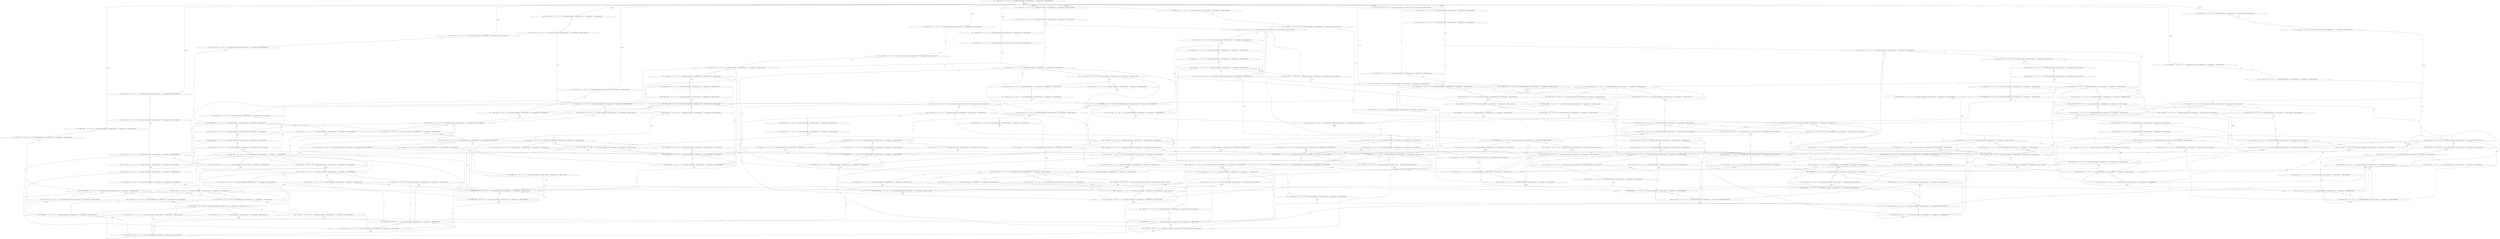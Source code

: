 digraph model {
	0 [ label = "0[c=0	& pick=0	& mem=0	& x=0	& y=0	& o=0	& _loc_prism2jani_countermodule_=0	& _loc_prism2jani_strategy_=0	& _loc_prism2jani_grid_=0	& default_reward_model=0]
: {init}" ];
	1 [ label = "1[c=0	& pick=0	& mem=0	& x=0	& y=0	& o=1	& _loc_prism2jani_countermodule_=0	& _loc_prism2jani_strategy_=0	& _loc_prism2jani_grid_=0	& default_reward_model=0]
: {}" ];
	2 [ label = "2[c=0	& pick=0	& mem=0	& x=0	& y=1	& o=1	& _loc_prism2jani_countermodule_=0	& _loc_prism2jani_strategy_=0	& _loc_prism2jani_grid_=0	& default_reward_model=0]
: {}" ];
	3 [ label = "3[c=0	& pick=0	& mem=0	& x=0	& y=2	& o=1	& _loc_prism2jani_countermodule_=0	& _loc_prism2jani_strategy_=0	& _loc_prism2jani_grid_=0	& default_reward_model=0]
: {}" ];
	4 [ label = "4[c=0	& pick=0	& mem=0	& x=0	& y=3	& o=1	& _loc_prism2jani_countermodule_=0	& _loc_prism2jani_strategy_=0	& _loc_prism2jani_grid_=0	& default_reward_model=0]
: {}" ];
	5 [ label = "5[c=0	& pick=0	& mem=0	& x=1	& y=0	& o=1	& _loc_prism2jani_countermodule_=0	& _loc_prism2jani_strategy_=0	& _loc_prism2jani_grid_=0	& default_reward_model=0]
: {}" ];
	6 [ label = "6[c=0	& pick=0	& mem=0	& x=1	& y=2	& o=1	& _loc_prism2jani_countermodule_=0	& _loc_prism2jani_strategy_=0	& _loc_prism2jani_grid_=0	& default_reward_model=0]
: {}" ];
	7 [ label = "7[c=0	& pick=0	& mem=0	& x=1	& y=3	& o=1	& _loc_prism2jani_countermodule_=0	& _loc_prism2jani_strategy_=0	& _loc_prism2jani_grid_=0	& default_reward_model=0]
: {}" ];
	8 [ label = "8[c=0	& pick=0	& mem=0	& x=2	& y=0	& o=1	& _loc_prism2jani_countermodule_=0	& _loc_prism2jani_strategy_=0	& _loc_prism2jani_grid_=0	& default_reward_model=0]
: {}" ];
	9 [ label = "9[c=0	& pick=0	& mem=0	& x=2	& y=1	& o=1	& _loc_prism2jani_countermodule_=0	& _loc_prism2jani_strategy_=0	& _loc_prism2jani_grid_=0	& default_reward_model=0]
: {}" ];
	10 [ label = "10[c=0	& pick=0	& mem=0	& x=2	& y=2	& o=1	& _loc_prism2jani_countermodule_=0	& _loc_prism2jani_strategy_=0	& _loc_prism2jani_grid_=0	& default_reward_model=0]
: {}" ];
	11 [ label = "11[c=0	& pick=0	& mem=0	& x=2	& y=3	& o=1	& _loc_prism2jani_countermodule_=0	& _loc_prism2jani_strategy_=0	& _loc_prism2jani_grid_=0	& default_reward_model=0]
: {}" ];
	12 [ label = "12[c=0	& pick=0	& mem=0	& x=3	& y=1	& o=1	& _loc_prism2jani_countermodule_=0	& _loc_prism2jani_strategy_=0	& _loc_prism2jani_grid_=0	& default_reward_model=0]
: {}" ];
	13 [ label = "13[c=0	& pick=0	& mem=0	& x=3	& y=2	& o=1	& _loc_prism2jani_countermodule_=0	& _loc_prism2jani_strategy_=0	& _loc_prism2jani_grid_=0	& default_reward_model=0]
: {}" ];
	14 [ label = "14[c=0	& pick=0	& mem=0	& x=3	& y=3	& o=1	& _loc_prism2jani_countermodule_=0	& _loc_prism2jani_strategy_=0	& _loc_prism2jani_grid_=0	& default_reward_model=0]
: {}" ];
	15 [ label = "15[c=1	& pick=4	& mem=2	& x=0	& y=0	& o=1	& _loc_prism2jani_countermodule_=0	& _loc_prism2jani_strategy_=0	& _loc_prism2jani_grid_=0	& default_reward_model=0]
: {}" ];
	16 [ label = "16[c=1	& pick=4	& mem=2	& x=0	& y=1	& o=1	& _loc_prism2jani_countermodule_=0	& _loc_prism2jani_strategy_=0	& _loc_prism2jani_grid_=0	& default_reward_model=0]
: {}" ];
	17 [ label = "17[c=1	& pick=4	& mem=2	& x=0	& y=2	& o=1	& _loc_prism2jani_countermodule_=0	& _loc_prism2jani_strategy_=0	& _loc_prism2jani_grid_=0	& default_reward_model=0]
: {}" ];
	18 [ label = "18[c=1	& pick=4	& mem=2	& x=0	& y=3	& o=1	& _loc_prism2jani_countermodule_=0	& _loc_prism2jani_strategy_=0	& _loc_prism2jani_grid_=0	& default_reward_model=0]
: {}" ];
	19 [ label = "19[c=1	& pick=4	& mem=2	& x=1	& y=0	& o=1	& _loc_prism2jani_countermodule_=0	& _loc_prism2jani_strategy_=0	& _loc_prism2jani_grid_=0	& default_reward_model=0]
: {}" ];
	20 [ label = "20[c=1	& pick=4	& mem=2	& x=1	& y=2	& o=1	& _loc_prism2jani_countermodule_=0	& _loc_prism2jani_strategy_=0	& _loc_prism2jani_grid_=0	& default_reward_model=0]
: {}" ];
	21 [ label = "21[c=1	& pick=4	& mem=2	& x=1	& y=3	& o=1	& _loc_prism2jani_countermodule_=0	& _loc_prism2jani_strategy_=0	& _loc_prism2jani_grid_=0	& default_reward_model=0]
: {}" ];
	22 [ label = "22[c=1	& pick=4	& mem=2	& x=2	& y=0	& o=1	& _loc_prism2jani_countermodule_=0	& _loc_prism2jani_strategy_=0	& _loc_prism2jani_grid_=0	& default_reward_model=0]
: {}" ];
	23 [ label = "23[c=1	& pick=4	& mem=2	& x=2	& y=1	& o=1	& _loc_prism2jani_countermodule_=0	& _loc_prism2jani_strategy_=0	& _loc_prism2jani_grid_=0	& default_reward_model=0]
: {}" ];
	24 [ label = "24[c=1	& pick=4	& mem=2	& x=2	& y=2	& o=1	& _loc_prism2jani_countermodule_=0	& _loc_prism2jani_strategy_=0	& _loc_prism2jani_grid_=0	& default_reward_model=0]
: {}" ];
	25 [ label = "25[c=1	& pick=4	& mem=2	& x=2	& y=3	& o=1	& _loc_prism2jani_countermodule_=0	& _loc_prism2jani_strategy_=0	& _loc_prism2jani_grid_=0	& default_reward_model=0]
: {}" ];
	26 [ label = "26[c=1	& pick=4	& mem=2	& x=3	& y=1	& o=1	& _loc_prism2jani_countermodule_=0	& _loc_prism2jani_strategy_=0	& _loc_prism2jani_grid_=0	& default_reward_model=0]
: {}" ];
	27 [ label = "27[c=1	& pick=4	& mem=2	& x=3	& y=2	& o=1	& _loc_prism2jani_countermodule_=0	& _loc_prism2jani_strategy_=0	& _loc_prism2jani_grid_=0	& default_reward_model=0]
: {}" ];
	28 [ label = "28[c=1	& pick=4	& mem=2	& x=3	& y=3	& o=1	& _loc_prism2jani_countermodule_=0	& _loc_prism2jani_strategy_=0	& _loc_prism2jani_grid_=0	& default_reward_model=0]
: {}" ];
	29 [ label = "29[c=1	& pick=0	& mem=2	& x=0	& y=1	& o=1	& _loc_prism2jani_countermodule_=0	& _loc_prism2jani_strategy_=0	& _loc_prism2jani_grid_=0	& default_reward_model=0]
: {}" ];
	30 [ label = "30[c=1	& pick=0	& mem=2	& x=0	& y=0	& o=1	& _loc_prism2jani_countermodule_=0	& _loc_prism2jani_strategy_=0	& _loc_prism2jani_grid_=0	& default_reward_model=0]
: {}" ];
	31 [ label = "31[c=1	& pick=0	& mem=2	& x=1	& y=0	& o=1	& _loc_prism2jani_countermodule_=0	& _loc_prism2jani_strategy_=0	& _loc_prism2jani_grid_=0	& default_reward_model=0]
: {}" ];
	32 [ label = "32[c=1	& pick=0	& mem=2	& x=0	& y=2	& o=1	& _loc_prism2jani_countermodule_=0	& _loc_prism2jani_strategy_=0	& _loc_prism2jani_grid_=0	& default_reward_model=0]
: {}" ];
	33 [ label = "33[c=1	& pick=0	& mem=2	& x=1	& y=1	& o=3	& _loc_prism2jani_countermodule_=0	& _loc_prism2jani_strategy_=0	& _loc_prism2jani_grid_=0	& default_reward_model=0]
: {}" ];
	34 [ label = "34[c=1	& pick=0	& mem=2	& x=0	& y=3	& o=1	& _loc_prism2jani_countermodule_=0	& _loc_prism2jani_strategy_=0	& _loc_prism2jani_grid_=0	& default_reward_model=0]
: {}" ];
	35 [ label = "35[c=1	& pick=0	& mem=2	& x=1	& y=2	& o=1	& _loc_prism2jani_countermodule_=0	& _loc_prism2jani_strategy_=0	& _loc_prism2jani_grid_=0	& default_reward_model=0]
: {}" ];
	36 [ label = "36[c=1	& pick=0	& mem=2	& x=1	& y=3	& o=1	& _loc_prism2jani_countermodule_=0	& _loc_prism2jani_strategy_=0	& _loc_prism2jani_grid_=0	& default_reward_model=0]
: {}" ];
	37 [ label = "37[c=1	& pick=0	& mem=2	& x=2	& y=0	& o=1	& _loc_prism2jani_countermodule_=0	& _loc_prism2jani_strategy_=0	& _loc_prism2jani_grid_=0	& default_reward_model=0]
: {}" ];
	38 [ label = "38[c=1	& pick=0	& mem=2	& x=2	& y=2	& o=1	& _loc_prism2jani_countermodule_=0	& _loc_prism2jani_strategy_=0	& _loc_prism2jani_grid_=0	& default_reward_model=0]
: {}" ];
	39 [ label = "39[c=1	& pick=0	& mem=2	& x=2	& y=3	& o=1	& _loc_prism2jani_countermodule_=0	& _loc_prism2jani_strategy_=0	& _loc_prism2jani_grid_=0	& default_reward_model=0]
: {}" ];
	40 [ label = "40[c=1	& pick=0	& mem=2	& x=2	& y=1	& o=1	& _loc_prism2jani_countermodule_=0	& _loc_prism2jani_strategy_=0	& _loc_prism2jani_grid_=0	& default_reward_model=0]
: {}" ];
	41 [ label = "41[c=1	& pick=0	& mem=2	& x=3	& y=1	& o=1	& _loc_prism2jani_countermodule_=0	& _loc_prism2jani_strategy_=0	& _loc_prism2jani_grid_=0	& default_reward_model=0]
: {}" ];
	42 [ label = "42[c=1	& pick=0	& mem=2	& x=3	& y=2	& o=1	& _loc_prism2jani_countermodule_=0	& _loc_prism2jani_strategy_=0	& _loc_prism2jani_grid_=0	& default_reward_model=0]
: {}" ];
	43 [ label = "43[c=1	& pick=0	& mem=2	& x=3	& y=3	& o=1	& _loc_prism2jani_countermodule_=0	& _loc_prism2jani_strategy_=0	& _loc_prism2jani_grid_=0	& default_reward_model=0]
: {}" ];
	44 [ label = "44[c=2	& pick=1	& mem=0	& x=0	& y=1	& o=1	& _loc_prism2jani_countermodule_=0	& _loc_prism2jani_strategy_=0	& _loc_prism2jani_grid_=0	& default_reward_model=0]
: {}" ];
	45 [ label = "45[c=2	& pick=1	& mem=1	& x=0	& y=1	& o=1	& _loc_prism2jani_countermodule_=0	& _loc_prism2jani_strategy_=0	& _loc_prism2jani_grid_=0	& default_reward_model=0]
: {}" ];
	46 [ label = "46[c=2	& pick=2	& mem=1	& x=0	& y=1	& o=1	& _loc_prism2jani_countermodule_=0	& _loc_prism2jani_strategy_=0	& _loc_prism2jani_grid_=0	& default_reward_model=0]
: {}" ];
	47 [ label = "47[c=2	& pick=3	& mem=1	& x=0	& y=1	& o=1	& _loc_prism2jani_countermodule_=0	& _loc_prism2jani_strategy_=0	& _loc_prism2jani_grid_=0	& default_reward_model=0]
: {}" ];
	48 [ label = "48[c=2	& pick=4	& mem=1	& x=0	& y=1	& o=1	& _loc_prism2jani_countermodule_=0	& _loc_prism2jani_strategy_=0	& _loc_prism2jani_grid_=0	& default_reward_model=0]
: {}" ];
	49 [ label = "49[c=2	& pick=1	& mem=2	& x=0	& y=1	& o=1	& _loc_prism2jani_countermodule_=0	& _loc_prism2jani_strategy_=0	& _loc_prism2jani_grid_=0	& default_reward_model=0]
: {}" ];
	50 [ label = "50[c=2	& pick=4	& mem=2	& x=0	& y=1	& o=1	& _loc_prism2jani_countermodule_=0	& _loc_prism2jani_strategy_=0	& _loc_prism2jani_grid_=0	& default_reward_model=0]
: {}" ];
	51 [ label = "51[c=2	& pick=1	& mem=3	& x=0	& y=1	& o=1	& _loc_prism2jani_countermodule_=0	& _loc_prism2jani_strategy_=0	& _loc_prism2jani_grid_=0	& default_reward_model=0]
: {}" ];
	52 [ label = "52[c=2	& pick=1	& mem=0	& x=0	& y=0	& o=1	& _loc_prism2jani_countermodule_=0	& _loc_prism2jani_strategy_=0	& _loc_prism2jani_grid_=0	& default_reward_model=0]
: {}" ];
	53 [ label = "53[c=2	& pick=1	& mem=1	& x=0	& y=0	& o=1	& _loc_prism2jani_countermodule_=0	& _loc_prism2jani_strategy_=0	& _loc_prism2jani_grid_=0	& default_reward_model=0]
: {}" ];
	54 [ label = "54[c=2	& pick=2	& mem=1	& x=0	& y=0	& o=1	& _loc_prism2jani_countermodule_=0	& _loc_prism2jani_strategy_=0	& _loc_prism2jani_grid_=0	& default_reward_model=0]
: {}" ];
	55 [ label = "55[c=2	& pick=3	& mem=1	& x=0	& y=0	& o=1	& _loc_prism2jani_countermodule_=0	& _loc_prism2jani_strategy_=0	& _loc_prism2jani_grid_=0	& default_reward_model=0]
: {}" ];
	56 [ label = "56[c=2	& pick=4	& mem=1	& x=0	& y=0	& o=1	& _loc_prism2jani_countermodule_=0	& _loc_prism2jani_strategy_=0	& _loc_prism2jani_grid_=0	& default_reward_model=0]
: {}" ];
	57 [ label = "57[c=2	& pick=1	& mem=2	& x=0	& y=0	& o=1	& _loc_prism2jani_countermodule_=0	& _loc_prism2jani_strategy_=0	& _loc_prism2jani_grid_=0	& default_reward_model=0]
: {}" ];
	58 [ label = "58[c=2	& pick=4	& mem=2	& x=0	& y=0	& o=1	& _loc_prism2jani_countermodule_=0	& _loc_prism2jani_strategy_=0	& _loc_prism2jani_grid_=0	& default_reward_model=0]
: {}" ];
	59 [ label = "59[c=2	& pick=1	& mem=3	& x=0	& y=0	& o=1	& _loc_prism2jani_countermodule_=0	& _loc_prism2jani_strategy_=0	& _loc_prism2jani_grid_=0	& default_reward_model=0]
: {}" ];
	60 [ label = "60[c=2	& pick=1	& mem=0	& x=1	& y=0	& o=1	& _loc_prism2jani_countermodule_=0	& _loc_prism2jani_strategy_=0	& _loc_prism2jani_grid_=0	& default_reward_model=0]
: {}" ];
	61 [ label = "61[c=2	& pick=1	& mem=1	& x=1	& y=0	& o=1	& _loc_prism2jani_countermodule_=0	& _loc_prism2jani_strategy_=0	& _loc_prism2jani_grid_=0	& default_reward_model=0]
: {}" ];
	62 [ label = "62[c=2	& pick=2	& mem=1	& x=1	& y=0	& o=1	& _loc_prism2jani_countermodule_=0	& _loc_prism2jani_strategy_=0	& _loc_prism2jani_grid_=0	& default_reward_model=0]
: {}" ];
	63 [ label = "63[c=2	& pick=3	& mem=1	& x=1	& y=0	& o=1	& _loc_prism2jani_countermodule_=0	& _loc_prism2jani_strategy_=0	& _loc_prism2jani_grid_=0	& default_reward_model=0]
: {}" ];
	64 [ label = "64[c=2	& pick=4	& mem=1	& x=1	& y=0	& o=1	& _loc_prism2jani_countermodule_=0	& _loc_prism2jani_strategy_=0	& _loc_prism2jani_grid_=0	& default_reward_model=0]
: {}" ];
	65 [ label = "65[c=2	& pick=1	& mem=2	& x=1	& y=0	& o=1	& _loc_prism2jani_countermodule_=0	& _loc_prism2jani_strategy_=0	& _loc_prism2jani_grid_=0	& default_reward_model=0]
: {}" ];
	66 [ label = "66[c=2	& pick=4	& mem=2	& x=1	& y=0	& o=1	& _loc_prism2jani_countermodule_=0	& _loc_prism2jani_strategy_=0	& _loc_prism2jani_grid_=0	& default_reward_model=0]
: {}" ];
	67 [ label = "67[c=2	& pick=1	& mem=3	& x=1	& y=0	& o=1	& _loc_prism2jani_countermodule_=0	& _loc_prism2jani_strategy_=0	& _loc_prism2jani_grid_=0	& default_reward_model=0]
: {}" ];
	68 [ label = "68[c=2	& pick=1	& mem=0	& x=0	& y=2	& o=1	& _loc_prism2jani_countermodule_=0	& _loc_prism2jani_strategy_=0	& _loc_prism2jani_grid_=0	& default_reward_model=0]
: {}" ];
	69 [ label = "69[c=2	& pick=1	& mem=1	& x=0	& y=2	& o=1	& _loc_prism2jani_countermodule_=0	& _loc_prism2jani_strategy_=0	& _loc_prism2jani_grid_=0	& default_reward_model=0]
: {}" ];
	70 [ label = "70[c=2	& pick=2	& mem=1	& x=0	& y=2	& o=1	& _loc_prism2jani_countermodule_=0	& _loc_prism2jani_strategy_=0	& _loc_prism2jani_grid_=0	& default_reward_model=0]
: {}" ];
	71 [ label = "71[c=2	& pick=3	& mem=1	& x=0	& y=2	& o=1	& _loc_prism2jani_countermodule_=0	& _loc_prism2jani_strategy_=0	& _loc_prism2jani_grid_=0	& default_reward_model=0]
: {}" ];
	72 [ label = "72[c=2	& pick=4	& mem=1	& x=0	& y=2	& o=1	& _loc_prism2jani_countermodule_=0	& _loc_prism2jani_strategy_=0	& _loc_prism2jani_grid_=0	& default_reward_model=0]
: {}" ];
	73 [ label = "73[c=2	& pick=1	& mem=2	& x=0	& y=2	& o=1	& _loc_prism2jani_countermodule_=0	& _loc_prism2jani_strategy_=0	& _loc_prism2jani_grid_=0	& default_reward_model=0]
: {}" ];
	74 [ label = "74[c=2	& pick=4	& mem=2	& x=0	& y=2	& o=1	& _loc_prism2jani_countermodule_=0	& _loc_prism2jani_strategy_=0	& _loc_prism2jani_grid_=0	& default_reward_model=0]
: {}" ];
	75 [ label = "75[c=2	& pick=1	& mem=3	& x=0	& y=2	& o=1	& _loc_prism2jani_countermodule_=0	& _loc_prism2jani_strategy_=0	& _loc_prism2jani_grid_=0	& default_reward_model=0]
: {}" ];
	76 [ label = "76[c=2	& pick=1	& mem=0	& x=0	& y=3	& o=1	& _loc_prism2jani_countermodule_=0	& _loc_prism2jani_strategy_=0	& _loc_prism2jani_grid_=0	& default_reward_model=0]
: {}" ];
	77 [ label = "77[c=2	& pick=1	& mem=1	& x=0	& y=3	& o=1	& _loc_prism2jani_countermodule_=0	& _loc_prism2jani_strategy_=0	& _loc_prism2jani_grid_=0	& default_reward_model=0]
: {}" ];
	78 [ label = "78[c=2	& pick=2	& mem=1	& x=0	& y=3	& o=1	& _loc_prism2jani_countermodule_=0	& _loc_prism2jani_strategy_=0	& _loc_prism2jani_grid_=0	& default_reward_model=0]
: {}" ];
	79 [ label = "79[c=2	& pick=3	& mem=1	& x=0	& y=3	& o=1	& _loc_prism2jani_countermodule_=0	& _loc_prism2jani_strategy_=0	& _loc_prism2jani_grid_=0	& default_reward_model=0]
: {}" ];
	80 [ label = "80[c=2	& pick=4	& mem=1	& x=0	& y=3	& o=1	& _loc_prism2jani_countermodule_=0	& _loc_prism2jani_strategy_=0	& _loc_prism2jani_grid_=0	& default_reward_model=0]
: {}" ];
	81 [ label = "81[c=2	& pick=1	& mem=2	& x=0	& y=3	& o=1	& _loc_prism2jani_countermodule_=0	& _loc_prism2jani_strategy_=0	& _loc_prism2jani_grid_=0	& default_reward_model=0]
: {}" ];
	82 [ label = "82[c=2	& pick=4	& mem=2	& x=0	& y=3	& o=1	& _loc_prism2jani_countermodule_=0	& _loc_prism2jani_strategy_=0	& _loc_prism2jani_grid_=0	& default_reward_model=0]
: {}" ];
	83 [ label = "83[c=2	& pick=1	& mem=3	& x=0	& y=3	& o=1	& _loc_prism2jani_countermodule_=0	& _loc_prism2jani_strategy_=0	& _loc_prism2jani_grid_=0	& default_reward_model=0]
: {}" ];
	84 [ label = "84[c=2	& pick=1	& mem=0	& x=1	& y=2	& o=1	& _loc_prism2jani_countermodule_=0	& _loc_prism2jani_strategy_=0	& _loc_prism2jani_grid_=0	& default_reward_model=0]
: {}" ];
	85 [ label = "85[c=2	& pick=1	& mem=1	& x=1	& y=2	& o=1	& _loc_prism2jani_countermodule_=0	& _loc_prism2jani_strategy_=0	& _loc_prism2jani_grid_=0	& default_reward_model=0]
: {}" ];
	86 [ label = "86[c=2	& pick=2	& mem=1	& x=1	& y=2	& o=1	& _loc_prism2jani_countermodule_=0	& _loc_prism2jani_strategy_=0	& _loc_prism2jani_grid_=0	& default_reward_model=0]
: {}" ];
	87 [ label = "87[c=2	& pick=3	& mem=1	& x=1	& y=2	& o=1	& _loc_prism2jani_countermodule_=0	& _loc_prism2jani_strategy_=0	& _loc_prism2jani_grid_=0	& default_reward_model=0]
: {}" ];
	88 [ label = "88[c=2	& pick=4	& mem=1	& x=1	& y=2	& o=1	& _loc_prism2jani_countermodule_=0	& _loc_prism2jani_strategy_=0	& _loc_prism2jani_grid_=0	& default_reward_model=0]
: {}" ];
	89 [ label = "89[c=2	& pick=1	& mem=2	& x=1	& y=2	& o=1	& _loc_prism2jani_countermodule_=0	& _loc_prism2jani_strategy_=0	& _loc_prism2jani_grid_=0	& default_reward_model=0]
: {}" ];
	90 [ label = "90[c=2	& pick=4	& mem=2	& x=1	& y=2	& o=1	& _loc_prism2jani_countermodule_=0	& _loc_prism2jani_strategy_=0	& _loc_prism2jani_grid_=0	& default_reward_model=0]
: {}" ];
	91 [ label = "91[c=2	& pick=1	& mem=3	& x=1	& y=2	& o=1	& _loc_prism2jani_countermodule_=0	& _loc_prism2jani_strategy_=0	& _loc_prism2jani_grid_=0	& default_reward_model=0]
: {}" ];
	92 [ label = "92[c=2	& pick=1	& mem=0	& x=1	& y=3	& o=1	& _loc_prism2jani_countermodule_=0	& _loc_prism2jani_strategy_=0	& _loc_prism2jani_grid_=0	& default_reward_model=0]
: {}" ];
	93 [ label = "93[c=2	& pick=1	& mem=1	& x=1	& y=3	& o=1	& _loc_prism2jani_countermodule_=0	& _loc_prism2jani_strategy_=0	& _loc_prism2jani_grid_=0	& default_reward_model=0]
: {}" ];
	94 [ label = "94[c=2	& pick=2	& mem=1	& x=1	& y=3	& o=1	& _loc_prism2jani_countermodule_=0	& _loc_prism2jani_strategy_=0	& _loc_prism2jani_grid_=0	& default_reward_model=0]
: {}" ];
	95 [ label = "95[c=2	& pick=3	& mem=1	& x=1	& y=3	& o=1	& _loc_prism2jani_countermodule_=0	& _loc_prism2jani_strategy_=0	& _loc_prism2jani_grid_=0	& default_reward_model=0]
: {}" ];
	96 [ label = "96[c=2	& pick=4	& mem=1	& x=1	& y=3	& o=1	& _loc_prism2jani_countermodule_=0	& _loc_prism2jani_strategy_=0	& _loc_prism2jani_grid_=0	& default_reward_model=0]
: {}" ];
	97 [ label = "97[c=2	& pick=1	& mem=2	& x=1	& y=3	& o=1	& _loc_prism2jani_countermodule_=0	& _loc_prism2jani_strategy_=0	& _loc_prism2jani_grid_=0	& default_reward_model=0]
: {}" ];
	98 [ label = "98[c=2	& pick=4	& mem=2	& x=1	& y=3	& o=1	& _loc_prism2jani_countermodule_=0	& _loc_prism2jani_strategy_=0	& _loc_prism2jani_grid_=0	& default_reward_model=0]
: {}" ];
	99 [ label = "99[c=2	& pick=1	& mem=3	& x=1	& y=3	& o=1	& _loc_prism2jani_countermodule_=0	& _loc_prism2jani_strategy_=0	& _loc_prism2jani_grid_=0	& default_reward_model=0]
: {}" ];
	100 [ label = "100[c=2	& pick=1	& mem=0	& x=2	& y=0	& o=1	& _loc_prism2jani_countermodule_=0	& _loc_prism2jani_strategy_=0	& _loc_prism2jani_grid_=0	& default_reward_model=0]
: {}" ];
	101 [ label = "101[c=2	& pick=1	& mem=1	& x=2	& y=0	& o=1	& _loc_prism2jani_countermodule_=0	& _loc_prism2jani_strategy_=0	& _loc_prism2jani_grid_=0	& default_reward_model=0]
: {}" ];
	102 [ label = "102[c=2	& pick=2	& mem=1	& x=2	& y=0	& o=1	& _loc_prism2jani_countermodule_=0	& _loc_prism2jani_strategy_=0	& _loc_prism2jani_grid_=0	& default_reward_model=0]
: {}" ];
	103 [ label = "103[c=2	& pick=3	& mem=1	& x=2	& y=0	& o=1	& _loc_prism2jani_countermodule_=0	& _loc_prism2jani_strategy_=0	& _loc_prism2jani_grid_=0	& default_reward_model=0]
: {}" ];
	104 [ label = "104[c=2	& pick=4	& mem=1	& x=2	& y=0	& o=1	& _loc_prism2jani_countermodule_=0	& _loc_prism2jani_strategy_=0	& _loc_prism2jani_grid_=0	& default_reward_model=0]
: {}" ];
	105 [ label = "105[c=2	& pick=1	& mem=2	& x=2	& y=0	& o=1	& _loc_prism2jani_countermodule_=0	& _loc_prism2jani_strategy_=0	& _loc_prism2jani_grid_=0	& default_reward_model=0]
: {}" ];
	106 [ label = "106[c=2	& pick=4	& mem=2	& x=2	& y=0	& o=1	& _loc_prism2jani_countermodule_=0	& _loc_prism2jani_strategy_=0	& _loc_prism2jani_grid_=0	& default_reward_model=0]
: {}" ];
	107 [ label = "107[c=2	& pick=1	& mem=3	& x=2	& y=0	& o=1	& _loc_prism2jani_countermodule_=0	& _loc_prism2jani_strategy_=0	& _loc_prism2jani_grid_=0	& default_reward_model=0]
: {}" ];
	108 [ label = "108[c=2	& pick=1	& mem=0	& x=2	& y=2	& o=1	& _loc_prism2jani_countermodule_=0	& _loc_prism2jani_strategy_=0	& _loc_prism2jani_grid_=0	& default_reward_model=0]
: {}" ];
	109 [ label = "109[c=2	& pick=1	& mem=1	& x=2	& y=2	& o=1	& _loc_prism2jani_countermodule_=0	& _loc_prism2jani_strategy_=0	& _loc_prism2jani_grid_=0	& default_reward_model=0]
: {}" ];
	110 [ label = "110[c=2	& pick=2	& mem=1	& x=2	& y=2	& o=1	& _loc_prism2jani_countermodule_=0	& _loc_prism2jani_strategy_=0	& _loc_prism2jani_grid_=0	& default_reward_model=0]
: {}" ];
	111 [ label = "111[c=2	& pick=3	& mem=1	& x=2	& y=2	& o=1	& _loc_prism2jani_countermodule_=0	& _loc_prism2jani_strategy_=0	& _loc_prism2jani_grid_=0	& default_reward_model=0]
: {}" ];
	112 [ label = "112[c=2	& pick=4	& mem=1	& x=2	& y=2	& o=1	& _loc_prism2jani_countermodule_=0	& _loc_prism2jani_strategy_=0	& _loc_prism2jani_grid_=0	& default_reward_model=0]
: {}" ];
	113 [ label = "113[c=2	& pick=1	& mem=2	& x=2	& y=2	& o=1	& _loc_prism2jani_countermodule_=0	& _loc_prism2jani_strategy_=0	& _loc_prism2jani_grid_=0	& default_reward_model=0]
: {}" ];
	114 [ label = "114[c=2	& pick=4	& mem=2	& x=2	& y=2	& o=1	& _loc_prism2jani_countermodule_=0	& _loc_prism2jani_strategy_=0	& _loc_prism2jani_grid_=0	& default_reward_model=0]
: {}" ];
	115 [ label = "115[c=2	& pick=1	& mem=3	& x=2	& y=2	& o=1	& _loc_prism2jani_countermodule_=0	& _loc_prism2jani_strategy_=0	& _loc_prism2jani_grid_=0	& default_reward_model=0]
: {}" ];
	116 [ label = "116[c=2	& pick=1	& mem=0	& x=2	& y=3	& o=1	& _loc_prism2jani_countermodule_=0	& _loc_prism2jani_strategy_=0	& _loc_prism2jani_grid_=0	& default_reward_model=0]
: {}" ];
	117 [ label = "117[c=2	& pick=1	& mem=1	& x=2	& y=3	& o=1	& _loc_prism2jani_countermodule_=0	& _loc_prism2jani_strategy_=0	& _loc_prism2jani_grid_=0	& default_reward_model=0]
: {}" ];
	118 [ label = "118[c=2	& pick=2	& mem=1	& x=2	& y=3	& o=1	& _loc_prism2jani_countermodule_=0	& _loc_prism2jani_strategy_=0	& _loc_prism2jani_grid_=0	& default_reward_model=0]
: {}" ];
	119 [ label = "119[c=2	& pick=3	& mem=1	& x=2	& y=3	& o=1	& _loc_prism2jani_countermodule_=0	& _loc_prism2jani_strategy_=0	& _loc_prism2jani_grid_=0	& default_reward_model=0]
: {}" ];
	120 [ label = "120[c=2	& pick=4	& mem=1	& x=2	& y=3	& o=1	& _loc_prism2jani_countermodule_=0	& _loc_prism2jani_strategy_=0	& _loc_prism2jani_grid_=0	& default_reward_model=0]
: {}" ];
	121 [ label = "121[c=2	& pick=1	& mem=2	& x=2	& y=3	& o=1	& _loc_prism2jani_countermodule_=0	& _loc_prism2jani_strategy_=0	& _loc_prism2jani_grid_=0	& default_reward_model=0]
: {}" ];
	122 [ label = "122[c=2	& pick=4	& mem=2	& x=2	& y=3	& o=1	& _loc_prism2jani_countermodule_=0	& _loc_prism2jani_strategy_=0	& _loc_prism2jani_grid_=0	& default_reward_model=0]
: {}" ];
	123 [ label = "123[c=2	& pick=1	& mem=3	& x=2	& y=3	& o=1	& _loc_prism2jani_countermodule_=0	& _loc_prism2jani_strategy_=0	& _loc_prism2jani_grid_=0	& default_reward_model=0]
: {}" ];
	124 [ label = "124[c=2	& pick=1	& mem=0	& x=2	& y=1	& o=1	& _loc_prism2jani_countermodule_=0	& _loc_prism2jani_strategy_=0	& _loc_prism2jani_grid_=0	& default_reward_model=0]
: {}" ];
	125 [ label = "125[c=2	& pick=1	& mem=1	& x=2	& y=1	& o=1	& _loc_prism2jani_countermodule_=0	& _loc_prism2jani_strategy_=0	& _loc_prism2jani_grid_=0	& default_reward_model=0]
: {}" ];
	126 [ label = "126[c=2	& pick=2	& mem=1	& x=2	& y=1	& o=1	& _loc_prism2jani_countermodule_=0	& _loc_prism2jani_strategy_=0	& _loc_prism2jani_grid_=0	& default_reward_model=0]
: {}" ];
	127 [ label = "127[c=2	& pick=3	& mem=1	& x=2	& y=1	& o=1	& _loc_prism2jani_countermodule_=0	& _loc_prism2jani_strategy_=0	& _loc_prism2jani_grid_=0	& default_reward_model=0]
: {}" ];
	128 [ label = "128[c=2	& pick=4	& mem=1	& x=2	& y=1	& o=1	& _loc_prism2jani_countermodule_=0	& _loc_prism2jani_strategy_=0	& _loc_prism2jani_grid_=0	& default_reward_model=0]
: {}" ];
	129 [ label = "129[c=2	& pick=1	& mem=2	& x=2	& y=1	& o=1	& _loc_prism2jani_countermodule_=0	& _loc_prism2jani_strategy_=0	& _loc_prism2jani_grid_=0	& default_reward_model=0]
: {}" ];
	130 [ label = "130[c=2	& pick=4	& mem=2	& x=2	& y=1	& o=1	& _loc_prism2jani_countermodule_=0	& _loc_prism2jani_strategy_=0	& _loc_prism2jani_grid_=0	& default_reward_model=0]
: {}" ];
	131 [ label = "131[c=2	& pick=1	& mem=3	& x=2	& y=1	& o=1	& _loc_prism2jani_countermodule_=0	& _loc_prism2jani_strategy_=0	& _loc_prism2jani_grid_=0	& default_reward_model=0]
: {}" ];
	132 [ label = "132[c=2	& pick=1	& mem=0	& x=3	& y=1	& o=1	& _loc_prism2jani_countermodule_=0	& _loc_prism2jani_strategy_=0	& _loc_prism2jani_grid_=0	& default_reward_model=0]
: {}" ];
	133 [ label = "133[c=2	& pick=1	& mem=1	& x=3	& y=1	& o=1	& _loc_prism2jani_countermodule_=0	& _loc_prism2jani_strategy_=0	& _loc_prism2jani_grid_=0	& default_reward_model=0]
: {}" ];
	134 [ label = "134[c=2	& pick=2	& mem=1	& x=3	& y=1	& o=1	& _loc_prism2jani_countermodule_=0	& _loc_prism2jani_strategy_=0	& _loc_prism2jani_grid_=0	& default_reward_model=0]
: {}" ];
	135 [ label = "135[c=2	& pick=3	& mem=1	& x=3	& y=1	& o=1	& _loc_prism2jani_countermodule_=0	& _loc_prism2jani_strategy_=0	& _loc_prism2jani_grid_=0	& default_reward_model=0]
: {}" ];
	136 [ label = "136[c=2	& pick=4	& mem=1	& x=3	& y=1	& o=1	& _loc_prism2jani_countermodule_=0	& _loc_prism2jani_strategy_=0	& _loc_prism2jani_grid_=0	& default_reward_model=0]
: {}" ];
	137 [ label = "137[c=2	& pick=1	& mem=2	& x=3	& y=1	& o=1	& _loc_prism2jani_countermodule_=0	& _loc_prism2jani_strategy_=0	& _loc_prism2jani_grid_=0	& default_reward_model=0]
: {}" ];
	138 [ label = "138[c=2	& pick=4	& mem=2	& x=3	& y=1	& o=1	& _loc_prism2jani_countermodule_=0	& _loc_prism2jani_strategy_=0	& _loc_prism2jani_grid_=0	& default_reward_model=0]
: {}" ];
	139 [ label = "139[c=2	& pick=1	& mem=3	& x=3	& y=1	& o=1	& _loc_prism2jani_countermodule_=0	& _loc_prism2jani_strategy_=0	& _loc_prism2jani_grid_=0	& default_reward_model=0]
: {}" ];
	140 [ label = "140[c=2	& pick=1	& mem=0	& x=3	& y=2	& o=1	& _loc_prism2jani_countermodule_=0	& _loc_prism2jani_strategy_=0	& _loc_prism2jani_grid_=0	& default_reward_model=0]
: {}" ];
	141 [ label = "141[c=2	& pick=1	& mem=1	& x=3	& y=2	& o=1	& _loc_prism2jani_countermodule_=0	& _loc_prism2jani_strategy_=0	& _loc_prism2jani_grid_=0	& default_reward_model=0]
: {}" ];
	142 [ label = "142[c=2	& pick=2	& mem=1	& x=3	& y=2	& o=1	& _loc_prism2jani_countermodule_=0	& _loc_prism2jani_strategy_=0	& _loc_prism2jani_grid_=0	& default_reward_model=0]
: {}" ];
	143 [ label = "143[c=2	& pick=3	& mem=1	& x=3	& y=2	& o=1	& _loc_prism2jani_countermodule_=0	& _loc_prism2jani_strategy_=0	& _loc_prism2jani_grid_=0	& default_reward_model=0]
: {}" ];
	144 [ label = "144[c=2	& pick=4	& mem=1	& x=3	& y=2	& o=1	& _loc_prism2jani_countermodule_=0	& _loc_prism2jani_strategy_=0	& _loc_prism2jani_grid_=0	& default_reward_model=0]
: {}" ];
	145 [ label = "145[c=2	& pick=1	& mem=2	& x=3	& y=2	& o=1	& _loc_prism2jani_countermodule_=0	& _loc_prism2jani_strategy_=0	& _loc_prism2jani_grid_=0	& default_reward_model=0]
: {}" ];
	146 [ label = "146[c=2	& pick=4	& mem=2	& x=3	& y=2	& o=1	& _loc_prism2jani_countermodule_=0	& _loc_prism2jani_strategy_=0	& _loc_prism2jani_grid_=0	& default_reward_model=0]
: {}" ];
	147 [ label = "147[c=2	& pick=1	& mem=3	& x=3	& y=2	& o=1	& _loc_prism2jani_countermodule_=0	& _loc_prism2jani_strategy_=0	& _loc_prism2jani_grid_=0	& default_reward_model=0]
: {}" ];
	148 [ label = "148[c=2	& pick=1	& mem=0	& x=3	& y=3	& o=1	& _loc_prism2jani_countermodule_=0	& _loc_prism2jani_strategy_=0	& _loc_prism2jani_grid_=0	& default_reward_model=0]
: {}" ];
	149 [ label = "149[c=2	& pick=1	& mem=1	& x=3	& y=3	& o=1	& _loc_prism2jani_countermodule_=0	& _loc_prism2jani_strategy_=0	& _loc_prism2jani_grid_=0	& default_reward_model=0]
: {}" ];
	150 [ label = "150[c=2	& pick=2	& mem=1	& x=3	& y=3	& o=1	& _loc_prism2jani_countermodule_=0	& _loc_prism2jani_strategy_=0	& _loc_prism2jani_grid_=0	& default_reward_model=0]
: {}" ];
	151 [ label = "151[c=2	& pick=3	& mem=1	& x=3	& y=3	& o=1	& _loc_prism2jani_countermodule_=0	& _loc_prism2jani_strategy_=0	& _loc_prism2jani_grid_=0	& default_reward_model=0]
: {}" ];
	152 [ label = "152[c=2	& pick=4	& mem=1	& x=3	& y=3	& o=1	& _loc_prism2jani_countermodule_=0	& _loc_prism2jani_strategy_=0	& _loc_prism2jani_grid_=0	& default_reward_model=0]
: {}" ];
	153 [ label = "153[c=2	& pick=1	& mem=2	& x=3	& y=3	& o=1	& _loc_prism2jani_countermodule_=0	& _loc_prism2jani_strategy_=0	& _loc_prism2jani_grid_=0	& default_reward_model=0]
: {}" ];
	154 [ label = "154[c=2	& pick=4	& mem=2	& x=3	& y=3	& o=1	& _loc_prism2jani_countermodule_=0	& _loc_prism2jani_strategy_=0	& _loc_prism2jani_grid_=0	& default_reward_model=0]
: {}" ];
	155 [ label = "155[c=2	& pick=1	& mem=3	& x=3	& y=3	& o=1	& _loc_prism2jani_countermodule_=0	& _loc_prism2jani_strategy_=0	& _loc_prism2jani_grid_=0	& default_reward_model=0]
: {}" ];
	156 [ label = "156[c=2	& pick=0	& mem=0	& x=0	& y=2	& o=1	& _loc_prism2jani_countermodule_=0	& _loc_prism2jani_strategy_=0	& _loc_prism2jani_grid_=0	& default_reward_model=0]
: {}" ];
	157 [ label = "157[c=2	& pick=0	& mem=0	& x=0	& y=1	& o=1	& _loc_prism2jani_countermodule_=0	& _loc_prism2jani_strategy_=0	& _loc_prism2jani_grid_=0	& default_reward_model=0]
: {}" ];
	158 [ label = "158[c=2	& pick=0	& mem=0	& x=1	& y=1	& o=3	& _loc_prism2jani_countermodule_=0	& _loc_prism2jani_strategy_=0	& _loc_prism2jani_grid_=0	& default_reward_model=0]
: {}" ];
	159 [ label = "159[c=2	& pick=0	& mem=0	& x=0	& y=0	& o=1	& _loc_prism2jani_countermodule_=0	& _loc_prism2jani_strategy_=0	& _loc_prism2jani_grid_=0	& default_reward_model=0]
: {}" ];
	160 [ label = "160[c=2	& pick=0	& mem=1	& x=0	& y=2	& o=1	& _loc_prism2jani_countermodule_=0	& _loc_prism2jani_strategy_=0	& _loc_prism2jani_grid_=0	& default_reward_model=0]
: {}" ];
	161 [ label = "161[c=2	& pick=0	& mem=1	& x=0	& y=1	& o=1	& _loc_prism2jani_countermodule_=0	& _loc_prism2jani_strategy_=0	& _loc_prism2jani_grid_=0	& default_reward_model=0]
: {}" ];
	162 [ label = "162[c=2	& pick=0	& mem=1	& x=1	& y=1	& o=3	& _loc_prism2jani_countermodule_=0	& _loc_prism2jani_strategy_=0	& _loc_prism2jani_grid_=0	& default_reward_model=0]
: {}" ];
	163 [ label = "163[c=2	& pick=0	& mem=1	& x=0	& y=0	& o=1	& _loc_prism2jani_countermodule_=0	& _loc_prism2jani_strategy_=0	& _loc_prism2jani_grid_=0	& default_reward_model=0]
: {}" ];
	164 [ label = "164[c=2	& pick=0	& mem=2	& x=0	& y=2	& o=1	& _loc_prism2jani_countermodule_=0	& _loc_prism2jani_strategy_=0	& _loc_prism2jani_grid_=0	& default_reward_model=0]
: {}" ];
	165 [ label = "165[c=2	& pick=0	& mem=2	& x=0	& y=1	& o=1	& _loc_prism2jani_countermodule_=0	& _loc_prism2jani_strategy_=0	& _loc_prism2jani_grid_=0	& default_reward_model=0]
: {}" ];
	166 [ label = "166[c=2	& pick=0	& mem=2	& x=1	& y=1	& o=3	& _loc_prism2jani_countermodule_=0	& _loc_prism2jani_strategy_=0	& _loc_prism2jani_grid_=0	& default_reward_model=0]
: {}" ];
	167 [ label = "167[c=2	& pick=0	& mem=2	& x=0	& y=0	& o=1	& _loc_prism2jani_countermodule_=0	& _loc_prism2jani_strategy_=0	& _loc_prism2jani_grid_=0	& default_reward_model=0]
: {}" ];
	168 [ label = "168[c=2	& pick=0	& mem=3	& x=0	& y=2	& o=1	& _loc_prism2jani_countermodule_=0	& _loc_prism2jani_strategy_=0	& _loc_prism2jani_grid_=0	& default_reward_model=0]
: {}" ];
	169 [ label = "169[c=2	& pick=0	& mem=3	& x=0	& y=1	& o=1	& _loc_prism2jani_countermodule_=0	& _loc_prism2jani_strategy_=0	& _loc_prism2jani_grid_=0	& default_reward_model=0]
: {}" ];
	170 [ label = "170[c=2	& pick=0	& mem=3	& x=1	& y=1	& o=3	& _loc_prism2jani_countermodule_=0	& _loc_prism2jani_strategy_=0	& _loc_prism2jani_grid_=0	& default_reward_model=0]
: {}" ];
	171 [ label = "171[c=2	& pick=0	& mem=3	& x=0	& y=0	& o=1	& _loc_prism2jani_countermodule_=0	& _loc_prism2jani_strategy_=0	& _loc_prism2jani_grid_=0	& default_reward_model=0]
: {}" ];
	172 [ label = "172[c=2	& pick=0	& mem=0	& x=1	& y=0	& o=1	& _loc_prism2jani_countermodule_=0	& _loc_prism2jani_strategy_=0	& _loc_prism2jani_grid_=0	& default_reward_model=0]
: {}" ];
	173 [ label = "173[c=2	& pick=0	& mem=1	& x=1	& y=0	& o=1	& _loc_prism2jani_countermodule_=0	& _loc_prism2jani_strategy_=0	& _loc_prism2jani_grid_=0	& default_reward_model=0]
: {}" ];
	174 [ label = "174[c=2	& pick=0	& mem=2	& x=1	& y=0	& o=1	& _loc_prism2jani_countermodule_=0	& _loc_prism2jani_strategy_=0	& _loc_prism2jani_grid_=0	& default_reward_model=0]
: {}" ];
	175 [ label = "175[c=2	& pick=0	& mem=3	& x=1	& y=0	& o=1	& _loc_prism2jani_countermodule_=0	& _loc_prism2jani_strategy_=0	& _loc_prism2jani_grid_=0	& default_reward_model=0]
: {}" ];
	176 [ label = "176[c=2	& pick=0	& mem=0	& x=2	& y=0	& o=1	& _loc_prism2jani_countermodule_=0	& _loc_prism2jani_strategy_=0	& _loc_prism2jani_grid_=0	& default_reward_model=0]
: {}" ];
	177 [ label = "177[c=2	& pick=0	& mem=1	& x=2	& y=0	& o=1	& _loc_prism2jani_countermodule_=0	& _loc_prism2jani_strategy_=0	& _loc_prism2jani_grid_=0	& default_reward_model=0]
: {}" ];
	178 [ label = "178[c=2	& pick=0	& mem=2	& x=2	& y=0	& o=1	& _loc_prism2jani_countermodule_=0	& _loc_prism2jani_strategy_=0	& _loc_prism2jani_grid_=0	& default_reward_model=0]
: {}" ];
	179 [ label = "179[c=2	& pick=0	& mem=3	& x=2	& y=0	& o=1	& _loc_prism2jani_countermodule_=0	& _loc_prism2jani_strategy_=0	& _loc_prism2jani_grid_=0	& default_reward_model=0]
: {}" ];
	180 [ label = "180[c=2	& pick=0	& mem=0	& x=0	& y=3	& o=1	& _loc_prism2jani_countermodule_=0	& _loc_prism2jani_strategy_=0	& _loc_prism2jani_grid_=0	& default_reward_model=0]
: {}" ];
	181 [ label = "181[c=2	& pick=0	& mem=0	& x=1	& y=2	& o=1	& _loc_prism2jani_countermodule_=0	& _loc_prism2jani_strategy_=0	& _loc_prism2jani_grid_=0	& default_reward_model=0]
: {}" ];
	182 [ label = "182[c=2	& pick=0	& mem=1	& x=0	& y=3	& o=1	& _loc_prism2jani_countermodule_=0	& _loc_prism2jani_strategy_=0	& _loc_prism2jani_grid_=0	& default_reward_model=0]
: {}" ];
	183 [ label = "183[c=2	& pick=0	& mem=1	& x=1	& y=2	& o=1	& _loc_prism2jani_countermodule_=0	& _loc_prism2jani_strategy_=0	& _loc_prism2jani_grid_=0	& default_reward_model=0]
: {}" ];
	184 [ label = "184[c=2	& pick=0	& mem=2	& x=0	& y=3	& o=1	& _loc_prism2jani_countermodule_=0	& _loc_prism2jani_strategy_=0	& _loc_prism2jani_grid_=0	& default_reward_model=0]
: {}" ];
	185 [ label = "185[c=2	& pick=0	& mem=2	& x=1	& y=2	& o=1	& _loc_prism2jani_countermodule_=0	& _loc_prism2jani_strategy_=0	& _loc_prism2jani_grid_=0	& default_reward_model=0]
: {}" ];
	186 [ label = "186[c=2	& pick=0	& mem=3	& x=0	& y=3	& o=1	& _loc_prism2jani_countermodule_=0	& _loc_prism2jani_strategy_=0	& _loc_prism2jani_grid_=0	& default_reward_model=0]
: {}" ];
	187 [ label = "187[c=2	& pick=0	& mem=3	& x=1	& y=2	& o=1	& _loc_prism2jani_countermodule_=0	& _loc_prism2jani_strategy_=0	& _loc_prism2jani_grid_=0	& default_reward_model=0]
: {}" ];
	188 [ label = "188[c=2	& pick=0	& mem=0	& x=1	& y=3	& o=1	& _loc_prism2jani_countermodule_=0	& _loc_prism2jani_strategy_=0	& _loc_prism2jani_grid_=0	& default_reward_model=0]
: {}" ];
	189 [ label = "189[c=2	& pick=0	& mem=1	& x=1	& y=3	& o=1	& _loc_prism2jani_countermodule_=0	& _loc_prism2jani_strategy_=0	& _loc_prism2jani_grid_=0	& default_reward_model=0]
: {}" ];
	190 [ label = "190[c=2	& pick=0	& mem=2	& x=1	& y=3	& o=1	& _loc_prism2jani_countermodule_=0	& _loc_prism2jani_strategy_=0	& _loc_prism2jani_grid_=0	& default_reward_model=0]
: {}" ];
	191 [ label = "191[c=2	& pick=0	& mem=3	& x=1	& y=3	& o=1	& _loc_prism2jani_countermodule_=0	& _loc_prism2jani_strategy_=0	& _loc_prism2jani_grid_=0	& default_reward_model=0]
: {}" ];
	192 [ label = "192[c=2	& pick=0	& mem=0	& x=2	& y=2	& o=1	& _loc_prism2jani_countermodule_=0	& _loc_prism2jani_strategy_=0	& _loc_prism2jani_grid_=0	& default_reward_model=0]
: {}" ];
	193 [ label = "193[c=2	& pick=0	& mem=1	& x=2	& y=2	& o=1	& _loc_prism2jani_countermodule_=0	& _loc_prism2jani_strategy_=0	& _loc_prism2jani_grid_=0	& default_reward_model=0]
: {}" ];
	194 [ label = "194[c=2	& pick=0	& mem=2	& x=2	& y=2	& o=1	& _loc_prism2jani_countermodule_=0	& _loc_prism2jani_strategy_=0	& _loc_prism2jani_grid_=0	& default_reward_model=0]
: {}" ];
	195 [ label = "195[c=2	& pick=0	& mem=3	& x=2	& y=2	& o=1	& _loc_prism2jani_countermodule_=0	& _loc_prism2jani_strategy_=0	& _loc_prism2jani_grid_=0	& default_reward_model=0]
: {}" ];
	196 [ label = "196[c=2	& pick=0	& mem=0	& x=2	& y=3	& o=1	& _loc_prism2jani_countermodule_=0	& _loc_prism2jani_strategy_=0	& _loc_prism2jani_grid_=0	& default_reward_model=0]
: {}" ];
	197 [ label = "197[c=2	& pick=0	& mem=1	& x=2	& y=3	& o=1	& _loc_prism2jani_countermodule_=0	& _loc_prism2jani_strategy_=0	& _loc_prism2jani_grid_=0	& default_reward_model=0]
: {}" ];
	198 [ label = "198[c=2	& pick=0	& mem=2	& x=2	& y=3	& o=1	& _loc_prism2jani_countermodule_=0	& _loc_prism2jani_strategy_=0	& _loc_prism2jani_grid_=0	& default_reward_model=0]
: {}" ];
	199 [ label = "199[c=2	& pick=0	& mem=3	& x=2	& y=3	& o=1	& _loc_prism2jani_countermodule_=0	& _loc_prism2jani_strategy_=0	& _loc_prism2jani_grid_=0	& default_reward_model=0]
: {}" ];
	200 [ label = "200[c=2	& pick=0	& mem=0	& x=2	& y=1	& o=1	& _loc_prism2jani_countermodule_=0	& _loc_prism2jani_strategy_=0	& _loc_prism2jani_grid_=0	& default_reward_model=0]
: {}" ];
	201 [ label = "201[c=2	& pick=0	& mem=1	& x=2	& y=1	& o=1	& _loc_prism2jani_countermodule_=0	& _loc_prism2jani_strategy_=0	& _loc_prism2jani_grid_=0	& default_reward_model=0]
: {}" ];
	202 [ label = "202[c=2	& pick=0	& mem=1	& x=3	& y=0	& o=2	& _loc_prism2jani_countermodule_=0	& _loc_prism2jani_strategy_=0	& _loc_prism2jani_grid_=0	& default_reward_model=0]
: {(o = 2)}" ];
	203 [ label = "203[c=2	& pick=0	& mem=2	& x=2	& y=1	& o=1	& _loc_prism2jani_countermodule_=0	& _loc_prism2jani_strategy_=0	& _loc_prism2jani_grid_=0	& default_reward_model=0]
: {}" ];
	204 [ label = "204[c=2	& pick=0	& mem=3	& x=2	& y=1	& o=1	& _loc_prism2jani_countermodule_=0	& _loc_prism2jani_strategy_=0	& _loc_prism2jani_grid_=0	& default_reward_model=0]
: {}" ];
	205 [ label = "205[c=2	& pick=0	& mem=0	& x=3	& y=2	& o=1	& _loc_prism2jani_countermodule_=0	& _loc_prism2jani_strategy_=0	& _loc_prism2jani_grid_=0	& default_reward_model=0]
: {}" ];
	206 [ label = "206[c=2	& pick=0	& mem=1	& x=3	& y=2	& o=1	& _loc_prism2jani_countermodule_=0	& _loc_prism2jani_strategy_=0	& _loc_prism2jani_grid_=0	& default_reward_model=0]
: {}" ];
	207 [ label = "207[c=2	& pick=0	& mem=2	& x=3	& y=2	& o=1	& _loc_prism2jani_countermodule_=0	& _loc_prism2jani_strategy_=0	& _loc_prism2jani_grid_=0	& default_reward_model=0]
: {}" ];
	208 [ label = "208[c=2	& pick=0	& mem=3	& x=3	& y=2	& o=1	& _loc_prism2jani_countermodule_=0	& _loc_prism2jani_strategy_=0	& _loc_prism2jani_grid_=0	& default_reward_model=0]
: {}" ];
	209 [ label = "209[c=2	& pick=0	& mem=0	& x=3	& y=3	& o=1	& _loc_prism2jani_countermodule_=0	& _loc_prism2jani_strategy_=0	& _loc_prism2jani_grid_=0	& default_reward_model=0]
: {}" ];
	210 [ label = "210[c=2	& pick=0	& mem=1	& x=3	& y=3	& o=1	& _loc_prism2jani_countermodule_=0	& _loc_prism2jani_strategy_=0	& _loc_prism2jani_grid_=0	& default_reward_model=0]
: {}" ];
	211 [ label = "211[c=2	& pick=0	& mem=2	& x=3	& y=3	& o=1	& _loc_prism2jani_countermodule_=0	& _loc_prism2jani_strategy_=0	& _loc_prism2jani_grid_=0	& default_reward_model=0]
: {}" ];
	212 [ label = "212[c=2	& pick=0	& mem=3	& x=3	& y=3	& o=1	& _loc_prism2jani_countermodule_=0	& _loc_prism2jani_strategy_=0	& _loc_prism2jani_grid_=0	& default_reward_model=0]
: {}" ];
	213 [ label = "213[c=2	& pick=0	& mem=0	& x=3	& y=1	& o=1	& _loc_prism2jani_countermodule_=0	& _loc_prism2jani_strategy_=0	& _loc_prism2jani_grid_=0	& default_reward_model=0]
: {}" ];
	214 [ label = "214[c=2	& pick=0	& mem=1	& x=3	& y=1	& o=1	& _loc_prism2jani_countermodule_=0	& _loc_prism2jani_strategy_=0	& _loc_prism2jani_grid_=0	& default_reward_model=0]
: {}" ];
	215 [ label = "215[c=2	& pick=0	& mem=2	& x=3	& y=1	& o=1	& _loc_prism2jani_countermodule_=0	& _loc_prism2jani_strategy_=0	& _loc_prism2jani_grid_=0	& default_reward_model=0]
: {}" ];
	216 [ label = "216[c=2	& pick=0	& mem=3	& x=3	& y=1	& o=1	& _loc_prism2jani_countermodule_=0	& _loc_prism2jani_strategy_=0	& _loc_prism2jani_grid_=0	& default_reward_model=0]
: {}" ];
	"0c0" [shape = "point"];
	0 -> "0c0" [ label = "{grid_cmd_9}"]
;
	"0c0" -> 1 [ label= "0.0714286" ];
	"0c0" -> 2 [ label= "0.0714286" ];
	"0c0" -> 3 [ label= "0.0714286" ];
	"0c0" -> 4 [ label= "0.0714286" ];
	"0c0" -> 5 [ label= "0.0714286" ];
	"0c0" -> 6 [ label= "0.0714286" ];
	"0c0" -> 7 [ label= "0.0714286" ];
	"0c0" -> 8 [ label= "0.0714286" ];
	"0c0" -> 9 [ label= "0.0714286" ];
	"0c0" -> 10 [ label= "0.0714286" ];
	"0c0" -> 11 [ label= "0.0714286" ];
	"0c0" -> 12 [ label= "0.0714286" ];
	"0c0" -> 13 [ label= "0.0714286" ];
	"0c0" -> 14 [ label= "0.0714286" ];
	"1c0" [shape = "point"];
	1 -> "1c0" [ label = "{p}"]
;
	"1c0" -> 15 [ label= "1" ];
	"2c0" [shape = "point"];
	2 -> "2c0" [ label = "{p}"]
;
	"2c0" -> 16 [ label= "1" ];
	"3c0" [shape = "point"];
	3 -> "3c0" [ label = "{p}"]
;
	"3c0" -> 17 [ label= "1" ];
	"4c0" [shape = "point"];
	4 -> "4c0" [ label = "{p}"]
;
	"4c0" -> 18 [ label= "1" ];
	"5c0" [shape = "point"];
	5 -> "5c0" [ label = "{p}"]
;
	"5c0" -> 19 [ label= "1" ];
	"6c0" [shape = "point"];
	6 -> "6c0" [ label = "{p}"]
;
	"6c0" -> 20 [ label= "1" ];
	"7c0" [shape = "point"];
	7 -> "7c0" [ label = "{p}"]
;
	"7c0" -> 21 [ label= "1" ];
	"8c0" [shape = "point"];
	8 -> "8c0" [ label = "{p}"]
;
	"8c0" -> 22 [ label= "1" ];
	"9c0" [shape = "point"];
	9 -> "9c0" [ label = "{p}"]
;
	"9c0" -> 23 [ label= "1" ];
	"10c0" [shape = "point"];
	10 -> "10c0" [ label = "{p}"]
;
	"10c0" -> 24 [ label= "1" ];
	"11c0" [shape = "point"];
	11 -> "11c0" [ label = "{p}"]
;
	"11c0" -> 25 [ label= "1" ];
	"12c0" [shape = "point"];
	12 -> "12c0" [ label = "{p}"]
;
	"12c0" -> 26 [ label= "1" ];
	"13c0" [shape = "point"];
	13 -> "13c0" [ label = "{p}"]
;
	"13c0" -> 27 [ label= "1" ];
	"14c0" [shape = "point"];
	14 -> "14c0" [ label = "{p}"]
;
	"14c0" -> 28 [ label= "1" ];
	"15c0" [shape = "point"];
	15 -> "15c0" [ label = "{west}"]
;
	"15c0" -> 30 [ label= "1" ];
	"16c0" [shape = "point"];
	16 -> "16c0" [ label = "{west}"]
;
	"16c0" -> 29 [ label= "1" ];
	"17c0" [shape = "point"];
	17 -> "17c0" [ label = "{west}"]
;
	"17c0" -> 32 [ label= "1" ];
	"18c0" [shape = "point"];
	18 -> "18c0" [ label = "{west}"]
;
	"18c0" -> 34 [ label= "1" ];
	"19c0" [shape = "point"];
	19 -> "19c0" [ label = "{west}"]
;
	"19c0" -> 30 [ label= "0.9" ];
	"19c0" -> 31 [ label= "0.1" ];
	"20c0" [shape = "point"];
	20 -> "20c0" [ label = "{west}"]
;
	"20c0" -> 32 [ label= "0.9" ];
	"20c0" -> 35 [ label= "0.1" ];
	"21c0" [shape = "point"];
	21 -> "21c0" [ label = "{west}"]
;
	"21c0" -> 34 [ label= "0.9" ];
	"21c0" -> 36 [ label= "0.1" ];
	"22c0" [shape = "point"];
	22 -> "22c0" [ label = "{west}"]
;
	"22c0" -> 31 [ label= "0.9" ];
	"22c0" -> 37 [ label= "0.1" ];
	"23c0" [shape = "point"];
	23 -> "23c0" [ label = "{west}"]
;
	"23c0" -> 33 [ label= "0.9" ];
	"23c0" -> 40 [ label= "0.1" ];
	"24c0" [shape = "point"];
	24 -> "24c0" [ label = "{west}"]
;
	"24c0" -> 35 [ label= "0.9" ];
	"24c0" -> 38 [ label= "0.1" ];
	"25c0" [shape = "point"];
	25 -> "25c0" [ label = "{west}"]
;
	"25c0" -> 36 [ label= "0.9" ];
	"25c0" -> 39 [ label= "0.1" ];
	"26c0" [shape = "point"];
	26 -> "26c0" [ label = "{west}"]
;
	"26c0" -> 40 [ label= "0.9" ];
	"26c0" -> 41 [ label= "0.1" ];
	"27c0" [shape = "point"];
	27 -> "27c0" [ label = "{west}"]
;
	"27c0" -> 38 [ label= "0.9" ];
	"27c0" -> 42 [ label= "0.1" ];
	"28c0" [shape = "point"];
	28 -> "28c0" [ label = "{west}"]
;
	"28c0" -> 39 [ label= "0.9" ];
	"28c0" -> 43 [ label= "0.1" ];
	"29c0" [shape = "point"];
	29 -> "29c0" [ label = "{p}"]
;
	"29c0" -> 44 [ label= "1" ];
	"29c1" [shape = "point"];
	29 -> "29c1" [ label = "{p}"]
;
	"29c1" -> 45 [ label= "1" ];
	"29c2" [shape = "point"];
	29 -> "29c2" [ label = "{p}"]
;
	"29c2" -> 49 [ label= "1" ];
	"29c3" [shape = "point"];
	29 -> "29c3" [ label = "{p}"]
;
	"29c3" -> 51 [ label= "1" ];
	"30c0" [shape = "point"];
	30 -> "30c0" [ label = "{p}"]
;
	"30c0" -> 52 [ label= "1" ];
	"30c1" [shape = "point"];
	30 -> "30c1" [ label = "{p}"]
;
	"30c1" -> 53 [ label= "1" ];
	"30c2" [shape = "point"];
	30 -> "30c2" [ label = "{p}"]
;
	"30c2" -> 57 [ label= "1" ];
	"30c3" [shape = "point"];
	30 -> "30c3" [ label = "{p}"]
;
	"30c3" -> 59 [ label= "1" ];
	"31c0" [shape = "point"];
	31 -> "31c0" [ label = "{p}"]
;
	"31c0" -> 60 [ label= "1" ];
	"31c1" [shape = "point"];
	31 -> "31c1" [ label = "{p}"]
;
	"31c1" -> 61 [ label= "1" ];
	"31c2" [shape = "point"];
	31 -> "31c2" [ label = "{p}"]
;
	"31c2" -> 65 [ label= "1" ];
	"31c3" [shape = "point"];
	31 -> "31c3" [ label = "{p}"]
;
	"31c3" -> 67 [ label= "1" ];
	"32c0" [shape = "point"];
	32 -> "32c0" [ label = "{p}"]
;
	"32c0" -> 68 [ label= "1" ];
	"32c1" [shape = "point"];
	32 -> "32c1" [ label = "{p}"]
;
	"32c1" -> 69 [ label= "1" ];
	"32c2" [shape = "point"];
	32 -> "32c2" [ label = "{p}"]
;
	"32c2" -> 73 [ label= "1" ];
	"32c3" [shape = "point"];
	32 -> "32c3" [ label = "{p}"]
;
	"32c3" -> 75 [ label= "1" ];
	"33c0" [shape = "point"];
	33 -> "33c0" [ label = "{bad}"]
;
	"33c0" -> 33 [ label= "1" ];
	"34c0" [shape = "point"];
	34 -> "34c0" [ label = "{p}"]
;
	"34c0" -> 76 [ label= "1" ];
	"34c1" [shape = "point"];
	34 -> "34c1" [ label = "{p}"]
;
	"34c1" -> 77 [ label= "1" ];
	"34c2" [shape = "point"];
	34 -> "34c2" [ label = "{p}"]
;
	"34c2" -> 81 [ label= "1" ];
	"34c3" [shape = "point"];
	34 -> "34c3" [ label = "{p}"]
;
	"34c3" -> 83 [ label= "1" ];
	"35c0" [shape = "point"];
	35 -> "35c0" [ label = "{p}"]
;
	"35c0" -> 84 [ label= "1" ];
	"35c1" [shape = "point"];
	35 -> "35c1" [ label = "{p}"]
;
	"35c1" -> 85 [ label= "1" ];
	"35c2" [shape = "point"];
	35 -> "35c2" [ label = "{p}"]
;
	"35c2" -> 89 [ label= "1" ];
	"35c3" [shape = "point"];
	35 -> "35c3" [ label = "{p}"]
;
	"35c3" -> 91 [ label= "1" ];
	"36c0" [shape = "point"];
	36 -> "36c0" [ label = "{p}"]
;
	"36c0" -> 92 [ label= "1" ];
	"36c1" [shape = "point"];
	36 -> "36c1" [ label = "{p}"]
;
	"36c1" -> 93 [ label= "1" ];
	"36c2" [shape = "point"];
	36 -> "36c2" [ label = "{p}"]
;
	"36c2" -> 97 [ label= "1" ];
	"36c3" [shape = "point"];
	36 -> "36c3" [ label = "{p}"]
;
	"36c3" -> 99 [ label= "1" ];
	"37c0" [shape = "point"];
	37 -> "37c0" [ label = "{p}"]
;
	"37c0" -> 100 [ label= "1" ];
	"37c1" [shape = "point"];
	37 -> "37c1" [ label = "{p}"]
;
	"37c1" -> 101 [ label= "1" ];
	"37c2" [shape = "point"];
	37 -> "37c2" [ label = "{p}"]
;
	"37c2" -> 105 [ label= "1" ];
	"37c3" [shape = "point"];
	37 -> "37c3" [ label = "{p}"]
;
	"37c3" -> 107 [ label= "1" ];
	"38c0" [shape = "point"];
	38 -> "38c0" [ label = "{p}"]
;
	"38c0" -> 108 [ label= "1" ];
	"38c1" [shape = "point"];
	38 -> "38c1" [ label = "{p}"]
;
	"38c1" -> 109 [ label= "1" ];
	"38c2" [shape = "point"];
	38 -> "38c2" [ label = "{p}"]
;
	"38c2" -> 113 [ label= "1" ];
	"38c3" [shape = "point"];
	38 -> "38c3" [ label = "{p}"]
;
	"38c3" -> 115 [ label= "1" ];
	"39c0" [shape = "point"];
	39 -> "39c0" [ label = "{p}"]
;
	"39c0" -> 116 [ label= "1" ];
	"39c1" [shape = "point"];
	39 -> "39c1" [ label = "{p}"]
;
	"39c1" -> 117 [ label= "1" ];
	"39c2" [shape = "point"];
	39 -> "39c2" [ label = "{p}"]
;
	"39c2" -> 121 [ label= "1" ];
	"39c3" [shape = "point"];
	39 -> "39c3" [ label = "{p}"]
;
	"39c3" -> 123 [ label= "1" ];
	"40c0" [shape = "point"];
	40 -> "40c0" [ label = "{p}"]
;
	"40c0" -> 124 [ label= "1" ];
	"40c1" [shape = "point"];
	40 -> "40c1" [ label = "{p}"]
;
	"40c1" -> 125 [ label= "1" ];
	"40c2" [shape = "point"];
	40 -> "40c2" [ label = "{p}"]
;
	"40c2" -> 129 [ label= "1" ];
	"40c3" [shape = "point"];
	40 -> "40c3" [ label = "{p}"]
;
	"40c3" -> 131 [ label= "1" ];
	"41c0" [shape = "point"];
	41 -> "41c0" [ label = "{p}"]
;
	"41c0" -> 132 [ label= "1" ];
	"41c1" [shape = "point"];
	41 -> "41c1" [ label = "{p}"]
;
	"41c1" -> 133 [ label= "1" ];
	"41c2" [shape = "point"];
	41 -> "41c2" [ label = "{p}"]
;
	"41c2" -> 137 [ label= "1" ];
	"41c3" [shape = "point"];
	41 -> "41c3" [ label = "{p}"]
;
	"41c3" -> 139 [ label= "1" ];
	"42c0" [shape = "point"];
	42 -> "42c0" [ label = "{p}"]
;
	"42c0" -> 140 [ label= "1" ];
	"42c1" [shape = "point"];
	42 -> "42c1" [ label = "{p}"]
;
	"42c1" -> 141 [ label= "1" ];
	"42c2" [shape = "point"];
	42 -> "42c2" [ label = "{p}"]
;
	"42c2" -> 145 [ label= "1" ];
	"42c3" [shape = "point"];
	42 -> "42c3" [ label = "{p}"]
;
	"42c3" -> 147 [ label= "1" ];
	"43c0" [shape = "point"];
	43 -> "43c0" [ label = "{p}"]
;
	"43c0" -> 148 [ label= "1" ];
	"43c1" [shape = "point"];
	43 -> "43c1" [ label = "{p}"]
;
	"43c1" -> 149 [ label= "1" ];
	"43c2" [shape = "point"];
	43 -> "43c2" [ label = "{p}"]
;
	"43c2" -> 153 [ label= "1" ];
	"43c3" [shape = "point"];
	43 -> "43c3" [ label = "{p}"]
;
	"43c3" -> 155 [ label= "1" ];
	"44c0" [shape = "point"];
	44 -> "44c0" [ label = "{north}"]
;
	"44c0" -> 156 [ label= "0.9" ];
	"44c0" -> 157 [ label= "0.1" ];
	"45c0" [shape = "point"];
	45 -> "45c0" [ label = "{north}"]
;
	"45c0" -> 160 [ label= "0.9" ];
	"45c0" -> 161 [ label= "0.1" ];
	"46c0" [shape = "point"];
	46 -> "46c0" [ label = "{east}"]
;
	"46c0" -> 161 [ label= "0.1" ];
	"46c0" -> 162 [ label= "0.9" ];
	"47c0" [shape = "point"];
	47 -> "47c0" [ label = "{south}"]
;
	"47c0" -> 161 [ label= "0.1" ];
	"47c0" -> 163 [ label= "0.9" ];
	"48c0" [shape = "point"];
	48 -> "48c0" [ label = "{west}"]
;
	"48c0" -> 161 [ label= "1" ];
	"49c0" [shape = "point"];
	49 -> "49c0" [ label = "{north}"]
;
	"49c0" -> 164 [ label= "0.9" ];
	"49c0" -> 165 [ label= "0.1" ];
	"50c0" [shape = "point"];
	50 -> "50c0" [ label = "{west}"]
;
	"50c0" -> 165 [ label= "1" ];
	"51c0" [shape = "point"];
	51 -> "51c0" [ label = "{north}"]
;
	"51c0" -> 168 [ label= "0.9" ];
	"51c0" -> 169 [ label= "0.1" ];
	"52c0" [shape = "point"];
	52 -> "52c0" [ label = "{north}"]
;
	"52c0" -> 157 [ label= "0.9" ];
	"52c0" -> 159 [ label= "0.1" ];
	"53c0" [shape = "point"];
	53 -> "53c0" [ label = "{north}"]
;
	"53c0" -> 161 [ label= "0.9" ];
	"53c0" -> 163 [ label= "0.1" ];
	"54c0" [shape = "point"];
	54 -> "54c0" [ label = "{east}"]
;
	"54c0" -> 163 [ label= "0.1" ];
	"54c0" -> 173 [ label= "0.9" ];
	"55c0" [shape = "point"];
	55 -> "55c0" [ label = "{south}"]
;
	"55c0" -> 163 [ label= "1" ];
	"56c0" [shape = "point"];
	56 -> "56c0" [ label = "{west}"]
;
	"56c0" -> 163 [ label= "1" ];
	"57c0" [shape = "point"];
	57 -> "57c0" [ label = "{north}"]
;
	"57c0" -> 165 [ label= "0.9" ];
	"57c0" -> 167 [ label= "0.1" ];
	"58c0" [shape = "point"];
	58 -> "58c0" [ label = "{west}"]
;
	"58c0" -> 167 [ label= "1" ];
	"59c0" [shape = "point"];
	59 -> "59c0" [ label = "{north}"]
;
	"59c0" -> 169 [ label= "0.9" ];
	"59c0" -> 171 [ label= "0.1" ];
	"60c0" [shape = "point"];
	60 -> "60c0" [ label = "{north}"]
;
	"60c0" -> 158 [ label= "0.9" ];
	"60c0" -> 172 [ label= "0.1" ];
	"61c0" [shape = "point"];
	61 -> "61c0" [ label = "{north}"]
;
	"61c0" -> 162 [ label= "0.9" ];
	"61c0" -> 173 [ label= "0.1" ];
	"62c0" [shape = "point"];
	62 -> "62c0" [ label = "{east}"]
;
	"62c0" -> 173 [ label= "0.1" ];
	"62c0" -> 177 [ label= "0.9" ];
	"63c0" [shape = "point"];
	63 -> "63c0" [ label = "{south}"]
;
	"63c0" -> 173 [ label= "1" ];
	"64c0" [shape = "point"];
	64 -> "64c0" [ label = "{west}"]
;
	"64c0" -> 163 [ label= "0.9" ];
	"64c0" -> 173 [ label= "0.1" ];
	"65c0" [shape = "point"];
	65 -> "65c0" [ label = "{north}"]
;
	"65c0" -> 166 [ label= "0.9" ];
	"65c0" -> 174 [ label= "0.1" ];
	"66c0" [shape = "point"];
	66 -> "66c0" [ label = "{west}"]
;
	"66c0" -> 167 [ label= "0.9" ];
	"66c0" -> 174 [ label= "0.1" ];
	"67c0" [shape = "point"];
	67 -> "67c0" [ label = "{north}"]
;
	"67c0" -> 170 [ label= "0.9" ];
	"67c0" -> 175 [ label= "0.1" ];
	"68c0" [shape = "point"];
	68 -> "68c0" [ label = "{north}"]
;
	"68c0" -> 156 [ label= "0.1" ];
	"68c0" -> 180 [ label= "0.9" ];
	"69c0" [shape = "point"];
	69 -> "69c0" [ label = "{north}"]
;
	"69c0" -> 160 [ label= "0.1" ];
	"69c0" -> 182 [ label= "0.9" ];
	"70c0" [shape = "point"];
	70 -> "70c0" [ label = "{east}"]
;
	"70c0" -> 160 [ label= "0.1" ];
	"70c0" -> 183 [ label= "0.9" ];
	"71c0" [shape = "point"];
	71 -> "71c0" [ label = "{south}"]
;
	"71c0" -> 160 [ label= "0.1" ];
	"71c0" -> 161 [ label= "0.9" ];
	"72c0" [shape = "point"];
	72 -> "72c0" [ label = "{west}"]
;
	"72c0" -> 160 [ label= "1" ];
	"73c0" [shape = "point"];
	73 -> "73c0" [ label = "{north}"]
;
	"73c0" -> 164 [ label= "0.1" ];
	"73c0" -> 184 [ label= "0.9" ];
	"74c0" [shape = "point"];
	74 -> "74c0" [ label = "{west}"]
;
	"74c0" -> 164 [ label= "1" ];
	"75c0" [shape = "point"];
	75 -> "75c0" [ label = "{north}"]
;
	"75c0" -> 168 [ label= "0.1" ];
	"75c0" -> 186 [ label= "0.9" ];
	"76c0" [shape = "point"];
	76 -> "76c0" [ label = "{north}"]
;
	"76c0" -> 180 [ label= "1" ];
	"77c0" [shape = "point"];
	77 -> "77c0" [ label = "{north}"]
;
	"77c0" -> 182 [ label= "1" ];
	"78c0" [shape = "point"];
	78 -> "78c0" [ label = "{east}"]
;
	"78c0" -> 182 [ label= "0.1" ];
	"78c0" -> 189 [ label= "0.9" ];
	"79c0" [shape = "point"];
	79 -> "79c0" [ label = "{south}"]
;
	"79c0" -> 160 [ label= "0.9" ];
	"79c0" -> 182 [ label= "0.1" ];
	"80c0" [shape = "point"];
	80 -> "80c0" [ label = "{west}"]
;
	"80c0" -> 182 [ label= "1" ];
	"81c0" [shape = "point"];
	81 -> "81c0" [ label = "{north}"]
;
	"81c0" -> 184 [ label= "1" ];
	"82c0" [shape = "point"];
	82 -> "82c0" [ label = "{west}"]
;
	"82c0" -> 184 [ label= "1" ];
	"83c0" [shape = "point"];
	83 -> "83c0" [ label = "{north}"]
;
	"83c0" -> 186 [ label= "1" ];
	"84c0" [shape = "point"];
	84 -> "84c0" [ label = "{north}"]
;
	"84c0" -> 181 [ label= "0.1" ];
	"84c0" -> 188 [ label= "0.9" ];
	"85c0" [shape = "point"];
	85 -> "85c0" [ label = "{north}"]
;
	"85c0" -> 183 [ label= "0.1" ];
	"85c0" -> 189 [ label= "0.9" ];
	"86c0" [shape = "point"];
	86 -> "86c0" [ label = "{east}"]
;
	"86c0" -> 183 [ label= "0.1" ];
	"86c0" -> 193 [ label= "0.9" ];
	"87c0" [shape = "point"];
	87 -> "87c0" [ label = "{south}"]
;
	"87c0" -> 162 [ label= "0.9" ];
	"87c0" -> 183 [ label= "0.1" ];
	"88c0" [shape = "point"];
	88 -> "88c0" [ label = "{west}"]
;
	"88c0" -> 160 [ label= "0.9" ];
	"88c0" -> 183 [ label= "0.1" ];
	"89c0" [shape = "point"];
	89 -> "89c0" [ label = "{north}"]
;
	"89c0" -> 185 [ label= "0.1" ];
	"89c0" -> 190 [ label= "0.9" ];
	"90c0" [shape = "point"];
	90 -> "90c0" [ label = "{west}"]
;
	"90c0" -> 164 [ label= "0.9" ];
	"90c0" -> 185 [ label= "0.1" ];
	"91c0" [shape = "point"];
	91 -> "91c0" [ label = "{north}"]
;
	"91c0" -> 187 [ label= "0.1" ];
	"91c0" -> 191 [ label= "0.9" ];
	"92c0" [shape = "point"];
	92 -> "92c0" [ label = "{north}"]
;
	"92c0" -> 188 [ label= "1" ];
	"93c0" [shape = "point"];
	93 -> "93c0" [ label = "{north}"]
;
	"93c0" -> 189 [ label= "1" ];
	"94c0" [shape = "point"];
	94 -> "94c0" [ label = "{east}"]
;
	"94c0" -> 189 [ label= "0.1" ];
	"94c0" -> 197 [ label= "0.9" ];
	"95c0" [shape = "point"];
	95 -> "95c0" [ label = "{south}"]
;
	"95c0" -> 183 [ label= "0.9" ];
	"95c0" -> 189 [ label= "0.1" ];
	"96c0" [shape = "point"];
	96 -> "96c0" [ label = "{west}"]
;
	"96c0" -> 182 [ label= "0.9" ];
	"96c0" -> 189 [ label= "0.1" ];
	"97c0" [shape = "point"];
	97 -> "97c0" [ label = "{north}"]
;
	"97c0" -> 190 [ label= "1" ];
	"98c0" [shape = "point"];
	98 -> "98c0" [ label = "{west}"]
;
	"98c0" -> 184 [ label= "0.9" ];
	"98c0" -> 190 [ label= "0.1" ];
	"99c0" [shape = "point"];
	99 -> "99c0" [ label = "{north}"]
;
	"99c0" -> 191 [ label= "1" ];
	"100c0" [shape = "point"];
	100 -> "100c0" [ label = "{north}"]
;
	"100c0" -> 176 [ label= "0.1" ];
	"100c0" -> 200 [ label= "0.9" ];
	"101c0" [shape = "point"];
	101 -> "101c0" [ label = "{north}"]
;
	"101c0" -> 177 [ label= "0.1" ];
	"101c0" -> 201 [ label= "0.9" ];
	"102c0" [shape = "point"];
	102 -> "102c0" [ label = "{east}"]
;
	"102c0" -> 177 [ label= "0.1" ];
	"102c0" -> 202 [ label= "0.9" ];
	"103c0" [shape = "point"];
	103 -> "103c0" [ label = "{south}"]
;
	"103c0" -> 177 [ label= "1" ];
	"104c0" [shape = "point"];
	104 -> "104c0" [ label = "{west}"]
;
	"104c0" -> 173 [ label= "0.9" ];
	"104c0" -> 177 [ label= "0.1" ];
	"105c0" [shape = "point"];
	105 -> "105c0" [ label = "{north}"]
;
	"105c0" -> 178 [ label= "0.1" ];
	"105c0" -> 203 [ label= "0.9" ];
	"106c0" [shape = "point"];
	106 -> "106c0" [ label = "{west}"]
;
	"106c0" -> 174 [ label= "0.9" ];
	"106c0" -> 178 [ label= "0.1" ];
	"107c0" [shape = "point"];
	107 -> "107c0" [ label = "{north}"]
;
	"107c0" -> 179 [ label= "0.1" ];
	"107c0" -> 204 [ label= "0.9" ];
	"108c0" [shape = "point"];
	108 -> "108c0" [ label = "{north}"]
;
	"108c0" -> 192 [ label= "0.1" ];
	"108c0" -> 196 [ label= "0.9" ];
	"109c0" [shape = "point"];
	109 -> "109c0" [ label = "{north}"]
;
	"109c0" -> 193 [ label= "0.1" ];
	"109c0" -> 197 [ label= "0.9" ];
	"110c0" [shape = "point"];
	110 -> "110c0" [ label = "{east}"]
;
	"110c0" -> 193 [ label= "0.1" ];
	"110c0" -> 206 [ label= "0.9" ];
	"111c0" [shape = "point"];
	111 -> "111c0" [ label = "{south}"]
;
	"111c0" -> 193 [ label= "0.1" ];
	"111c0" -> 201 [ label= "0.9" ];
	"112c0" [shape = "point"];
	112 -> "112c0" [ label = "{west}"]
;
	"112c0" -> 183 [ label= "0.9" ];
	"112c0" -> 193 [ label= "0.1" ];
	"113c0" [shape = "point"];
	113 -> "113c0" [ label = "{north}"]
;
	"113c0" -> 194 [ label= "0.1" ];
	"113c0" -> 198 [ label= "0.9" ];
	"114c0" [shape = "point"];
	114 -> "114c0" [ label = "{west}"]
;
	"114c0" -> 185 [ label= "0.9" ];
	"114c0" -> 194 [ label= "0.1" ];
	"115c0" [shape = "point"];
	115 -> "115c0" [ label = "{north}"]
;
	"115c0" -> 195 [ label= "0.1" ];
	"115c0" -> 199 [ label= "0.9" ];
	"116c0" [shape = "point"];
	116 -> "116c0" [ label = "{north}"]
;
	"116c0" -> 196 [ label= "1" ];
	"117c0" [shape = "point"];
	117 -> "117c0" [ label = "{north}"]
;
	"117c0" -> 197 [ label= "1" ];
	"118c0" [shape = "point"];
	118 -> "118c0" [ label = "{east}"]
;
	"118c0" -> 197 [ label= "0.1" ];
	"118c0" -> 210 [ label= "0.9" ];
	"119c0" [shape = "point"];
	119 -> "119c0" [ label = "{south}"]
;
	"119c0" -> 193 [ label= "0.9" ];
	"119c0" -> 197 [ label= "0.1" ];
	"120c0" [shape = "point"];
	120 -> "120c0" [ label = "{west}"]
;
	"120c0" -> 189 [ label= "0.9" ];
	"120c0" -> 197 [ label= "0.1" ];
	"121c0" [shape = "point"];
	121 -> "121c0" [ label = "{north}"]
;
	"121c0" -> 198 [ label= "1" ];
	"122c0" [shape = "point"];
	122 -> "122c0" [ label = "{west}"]
;
	"122c0" -> 190 [ label= "0.9" ];
	"122c0" -> 198 [ label= "0.1" ];
	"123c0" [shape = "point"];
	123 -> "123c0" [ label = "{north}"]
;
	"123c0" -> 199 [ label= "1" ];
	"124c0" [shape = "point"];
	124 -> "124c0" [ label = "{north}"]
;
	"124c0" -> 192 [ label= "0.9" ];
	"124c0" -> 200 [ label= "0.1" ];
	"125c0" [shape = "point"];
	125 -> "125c0" [ label = "{north}"]
;
	"125c0" -> 193 [ label= "0.9" ];
	"125c0" -> 201 [ label= "0.1" ];
	"126c0" [shape = "point"];
	126 -> "126c0" [ label = "{east}"]
;
	"126c0" -> 201 [ label= "0.1" ];
	"126c0" -> 214 [ label= "0.9" ];
	"127c0" [shape = "point"];
	127 -> "127c0" [ label = "{south}"]
;
	"127c0" -> 177 [ label= "0.9" ];
	"127c0" -> 201 [ label= "0.1" ];
	"128c0" [shape = "point"];
	128 -> "128c0" [ label = "{west}"]
;
	"128c0" -> 162 [ label= "0.9" ];
	"128c0" -> 201 [ label= "0.1" ];
	"129c0" [shape = "point"];
	129 -> "129c0" [ label = "{north}"]
;
	"129c0" -> 194 [ label= "0.9" ];
	"129c0" -> 203 [ label= "0.1" ];
	"130c0" [shape = "point"];
	130 -> "130c0" [ label = "{west}"]
;
	"130c0" -> 166 [ label= "0.9" ];
	"130c0" -> 203 [ label= "0.1" ];
	"131c0" [shape = "point"];
	131 -> "131c0" [ label = "{north}"]
;
	"131c0" -> 195 [ label= "0.9" ];
	"131c0" -> 204 [ label= "0.1" ];
	"132c0" [shape = "point"];
	132 -> "132c0" [ label = "{north}"]
;
	"132c0" -> 205 [ label= "0.9" ];
	"132c0" -> 213 [ label= "0.1" ];
	"133c0" [shape = "point"];
	133 -> "133c0" [ label = "{north}"]
;
	"133c0" -> 206 [ label= "0.9" ];
	"133c0" -> 214 [ label= "0.1" ];
	"134c0" [shape = "point"];
	134 -> "134c0" [ label = "{east}"]
;
	"134c0" -> 214 [ label= "1" ];
	"135c0" [shape = "point"];
	135 -> "135c0" [ label = "{south}"]
;
	"135c0" -> 202 [ label= "0.9" ];
	"135c0" -> 214 [ label= "0.1" ];
	"136c0" [shape = "point"];
	136 -> "136c0" [ label = "{west}"]
;
	"136c0" -> 201 [ label= "0.9" ];
	"136c0" -> 214 [ label= "0.1" ];
	"137c0" [shape = "point"];
	137 -> "137c0" [ label = "{north}"]
;
	"137c0" -> 207 [ label= "0.9" ];
	"137c0" -> 215 [ label= "0.1" ];
	"138c0" [shape = "point"];
	138 -> "138c0" [ label = "{west}"]
;
	"138c0" -> 203 [ label= "0.9" ];
	"138c0" -> 215 [ label= "0.1" ];
	"139c0" [shape = "point"];
	139 -> "139c0" [ label = "{north}"]
;
	"139c0" -> 208 [ label= "0.9" ];
	"139c0" -> 216 [ label= "0.1" ];
	"140c0" [shape = "point"];
	140 -> "140c0" [ label = "{north}"]
;
	"140c0" -> 205 [ label= "0.1" ];
	"140c0" -> 209 [ label= "0.9" ];
	"141c0" [shape = "point"];
	141 -> "141c0" [ label = "{north}"]
;
	"141c0" -> 206 [ label= "0.1" ];
	"141c0" -> 210 [ label= "0.9" ];
	"142c0" [shape = "point"];
	142 -> "142c0" [ label = "{east}"]
;
	"142c0" -> 206 [ label= "1" ];
	"143c0" [shape = "point"];
	143 -> "143c0" [ label = "{south}"]
;
	"143c0" -> 206 [ label= "0.1" ];
	"143c0" -> 214 [ label= "0.9" ];
	"144c0" [shape = "point"];
	144 -> "144c0" [ label = "{west}"]
;
	"144c0" -> 193 [ label= "0.9" ];
	"144c0" -> 206 [ label= "0.1" ];
	"145c0" [shape = "point"];
	145 -> "145c0" [ label = "{north}"]
;
	"145c0" -> 207 [ label= "0.1" ];
	"145c0" -> 211 [ label= "0.9" ];
	"146c0" [shape = "point"];
	146 -> "146c0" [ label = "{west}"]
;
	"146c0" -> 194 [ label= "0.9" ];
	"146c0" -> 207 [ label= "0.1" ];
	"147c0" [shape = "point"];
	147 -> "147c0" [ label = "{north}"]
;
	"147c0" -> 208 [ label= "0.1" ];
	"147c0" -> 212 [ label= "0.9" ];
	"148c0" [shape = "point"];
	148 -> "148c0" [ label = "{north}"]
;
	"148c0" -> 209 [ label= "1" ];
	"149c0" [shape = "point"];
	149 -> "149c0" [ label = "{north}"]
;
	"149c0" -> 210 [ label= "1" ];
	"150c0" [shape = "point"];
	150 -> "150c0" [ label = "{east}"]
;
	"150c0" -> 210 [ label= "1" ];
	"151c0" [shape = "point"];
	151 -> "151c0" [ label = "{south}"]
;
	"151c0" -> 206 [ label= "0.9" ];
	"151c0" -> 210 [ label= "0.1" ];
	"152c0" [shape = "point"];
	152 -> "152c0" [ label = "{west}"]
;
	"152c0" -> 197 [ label= "0.9" ];
	"152c0" -> 210 [ label= "0.1" ];
	"153c0" [shape = "point"];
	153 -> "153c0" [ label = "{north}"]
;
	"153c0" -> 211 [ label= "1" ];
	"154c0" [shape = "point"];
	154 -> "154c0" [ label = "{west}"]
;
	"154c0" -> 198 [ label= "0.9" ];
	"154c0" -> 211 [ label= "0.1" ];
	"155c0" [shape = "point"];
	155 -> "155c0" [ label = "{north}"]
;
	"155c0" -> 212 [ label= "1" ];
	"156c0" [shape = "point"];
	156 -> "156c0" [ label = "{p}"]
;
	"156c0" -> 74 [ label= "1" ];
	"157c0" [shape = "point"];
	157 -> "157c0" [ label = "{p}"]
;
	"157c0" -> 50 [ label= "1" ];
	"158c0" [shape = "point"];
	158 -> "158c0" [ label = "{bad}"]
;
	"158c0" -> 158 [ label= "1" ];
	"159c0" [shape = "point"];
	159 -> "159c0" [ label = "{p}"]
;
	"159c0" -> 58 [ label= "1" ];
	"160c0" [shape = "point"];
	160 -> "160c0" [ label = "{p}"]
;
	"160c0" -> 69 [ label= "1" ];
	"161c0" [shape = "point"];
	161 -> "161c0" [ label = "{p}"]
;
	"161c0" -> 45 [ label= "1" ];
	"162c0" [shape = "point"];
	162 -> "162c0" [ label = "{bad}"]
;
	"162c0" -> 162 [ label= "1" ];
	"163c0" [shape = "point"];
	163 -> "163c0" [ label = "{p}"]
;
	"163c0" -> 53 [ label= "1" ];
	"164c0" [shape = "point"];
	164 -> "164c0" [ label = "{p}"]
;
	"164c0" -> 68 [ label= "1" ];
	"164c1" [shape = "point"];
	164 -> "164c1" [ label = "{p}"]
;
	"164c1" -> 69 [ label= "1" ];
	"164c2" [shape = "point"];
	164 -> "164c2" [ label = "{p}"]
;
	"164c2" -> 73 [ label= "1" ];
	"164c3" [shape = "point"];
	164 -> "164c3" [ label = "{p}"]
;
	"164c3" -> 75 [ label= "1" ];
	"165c0" [shape = "point"];
	165 -> "165c0" [ label = "{p}"]
;
	"165c0" -> 44 [ label= "1" ];
	"165c1" [shape = "point"];
	165 -> "165c1" [ label = "{p}"]
;
	"165c1" -> 45 [ label= "1" ];
	"165c2" [shape = "point"];
	165 -> "165c2" [ label = "{p}"]
;
	"165c2" -> 49 [ label= "1" ];
	"165c3" [shape = "point"];
	165 -> "165c3" [ label = "{p}"]
;
	"165c3" -> 51 [ label= "1" ];
	"166c0" [shape = "point"];
	166 -> "166c0" [ label = "{bad}"]
;
	"166c0" -> 166 [ label= "1" ];
	"167c0" [shape = "point"];
	167 -> "167c0" [ label = "{p}"]
;
	"167c0" -> 52 [ label= "1" ];
	"167c1" [shape = "point"];
	167 -> "167c1" [ label = "{p}"]
;
	"167c1" -> 53 [ label= "1" ];
	"167c2" [shape = "point"];
	167 -> "167c2" [ label = "{p}"]
;
	"167c2" -> 57 [ label= "1" ];
	"167c3" [shape = "point"];
	167 -> "167c3" [ label = "{p}"]
;
	"167c3" -> 59 [ label= "1" ];
	"168c0" [shape = "point"];
	168 -> "168c0" [ label = "{p}"]
;
	"168c0" -> 69 [ label= "1" ];
	"168c1" [shape = "point"];
	168 -> "168c1" [ label = "{p}"]
;
	"168c1" -> 70 [ label= "1" ];
	"168c2" [shape = "point"];
	168 -> "168c2" [ label = "{p}"]
;
	"168c2" -> 71 [ label= "1" ];
	"168c3" [shape = "point"];
	168 -> "168c3" [ label = "{p}"]
;
	"168c3" -> 72 [ label= "1" ];
	"169c0" [shape = "point"];
	169 -> "169c0" [ label = "{p}"]
;
	"169c0" -> 45 [ label= "1" ];
	"169c1" [shape = "point"];
	169 -> "169c1" [ label = "{p}"]
;
	"169c1" -> 46 [ label= "1" ];
	"169c2" [shape = "point"];
	169 -> "169c2" [ label = "{p}"]
;
	"169c2" -> 47 [ label= "1" ];
	"169c3" [shape = "point"];
	169 -> "169c3" [ label = "{p}"]
;
	"169c3" -> 48 [ label= "1" ];
	"170c0" [shape = "point"];
	170 -> "170c0" [ label = "{bad}"]
;
	"170c0" -> 170 [ label= "1" ];
	"171c0" [shape = "point"];
	171 -> "171c0" [ label = "{p}"]
;
	"171c0" -> 53 [ label= "1" ];
	"171c1" [shape = "point"];
	171 -> "171c1" [ label = "{p}"]
;
	"171c1" -> 54 [ label= "1" ];
	"171c2" [shape = "point"];
	171 -> "171c2" [ label = "{p}"]
;
	"171c2" -> 55 [ label= "1" ];
	"171c3" [shape = "point"];
	171 -> "171c3" [ label = "{p}"]
;
	"171c3" -> 56 [ label= "1" ];
	"172c0" [shape = "point"];
	172 -> "172c0" [ label = "{p}"]
;
	"172c0" -> 66 [ label= "1" ];
	"173c0" [shape = "point"];
	173 -> "173c0" [ label = "{p}"]
;
	"173c0" -> 61 [ label= "1" ];
	"174c0" [shape = "point"];
	174 -> "174c0" [ label = "{p}"]
;
	"174c0" -> 60 [ label= "1" ];
	"174c1" [shape = "point"];
	174 -> "174c1" [ label = "{p}"]
;
	"174c1" -> 61 [ label= "1" ];
	"174c2" [shape = "point"];
	174 -> "174c2" [ label = "{p}"]
;
	"174c2" -> 65 [ label= "1" ];
	"174c3" [shape = "point"];
	174 -> "174c3" [ label = "{p}"]
;
	"174c3" -> 67 [ label= "1" ];
	"175c0" [shape = "point"];
	175 -> "175c0" [ label = "{p}"]
;
	"175c0" -> 61 [ label= "1" ];
	"175c1" [shape = "point"];
	175 -> "175c1" [ label = "{p}"]
;
	"175c1" -> 62 [ label= "1" ];
	"175c2" [shape = "point"];
	175 -> "175c2" [ label = "{p}"]
;
	"175c2" -> 63 [ label= "1" ];
	"175c3" [shape = "point"];
	175 -> "175c3" [ label = "{p}"]
;
	"175c3" -> 64 [ label= "1" ];
	"176c0" [shape = "point"];
	176 -> "176c0" [ label = "{p}"]
;
	"176c0" -> 106 [ label= "1" ];
	"177c0" [shape = "point"];
	177 -> "177c0" [ label = "{p}"]
;
	"177c0" -> 101 [ label= "1" ];
	"178c0" [shape = "point"];
	178 -> "178c0" [ label = "{p}"]
;
	"178c0" -> 100 [ label= "1" ];
	"178c1" [shape = "point"];
	178 -> "178c1" [ label = "{p}"]
;
	"178c1" -> 101 [ label= "1" ];
	"178c2" [shape = "point"];
	178 -> "178c2" [ label = "{p}"]
;
	"178c2" -> 105 [ label= "1" ];
	"178c3" [shape = "point"];
	178 -> "178c3" [ label = "{p}"]
;
	"178c3" -> 107 [ label= "1" ];
	"179c0" [shape = "point"];
	179 -> "179c0" [ label = "{p}"]
;
	"179c0" -> 101 [ label= "1" ];
	"179c1" [shape = "point"];
	179 -> "179c1" [ label = "{p}"]
;
	"179c1" -> 102 [ label= "1" ];
	"179c2" [shape = "point"];
	179 -> "179c2" [ label = "{p}"]
;
	"179c2" -> 103 [ label= "1" ];
	"179c3" [shape = "point"];
	179 -> "179c3" [ label = "{p}"]
;
	"179c3" -> 104 [ label= "1" ];
	"180c0" [shape = "point"];
	180 -> "180c0" [ label = "{p}"]
;
	"180c0" -> 82 [ label= "1" ];
	"181c0" [shape = "point"];
	181 -> "181c0" [ label = "{p}"]
;
	"181c0" -> 90 [ label= "1" ];
	"182c0" [shape = "point"];
	182 -> "182c0" [ label = "{p}"]
;
	"182c0" -> 77 [ label= "1" ];
	"183c0" [shape = "point"];
	183 -> "183c0" [ label = "{p}"]
;
	"183c0" -> 85 [ label= "1" ];
	"184c0" [shape = "point"];
	184 -> "184c0" [ label = "{p}"]
;
	"184c0" -> 76 [ label= "1" ];
	"184c1" [shape = "point"];
	184 -> "184c1" [ label = "{p}"]
;
	"184c1" -> 77 [ label= "1" ];
	"184c2" [shape = "point"];
	184 -> "184c2" [ label = "{p}"]
;
	"184c2" -> 81 [ label= "1" ];
	"184c3" [shape = "point"];
	184 -> "184c3" [ label = "{p}"]
;
	"184c3" -> 83 [ label= "1" ];
	"185c0" [shape = "point"];
	185 -> "185c0" [ label = "{p}"]
;
	"185c0" -> 84 [ label= "1" ];
	"185c1" [shape = "point"];
	185 -> "185c1" [ label = "{p}"]
;
	"185c1" -> 85 [ label= "1" ];
	"185c2" [shape = "point"];
	185 -> "185c2" [ label = "{p}"]
;
	"185c2" -> 89 [ label= "1" ];
	"185c3" [shape = "point"];
	185 -> "185c3" [ label = "{p}"]
;
	"185c3" -> 91 [ label= "1" ];
	"186c0" [shape = "point"];
	186 -> "186c0" [ label = "{p}"]
;
	"186c0" -> 77 [ label= "1" ];
	"186c1" [shape = "point"];
	186 -> "186c1" [ label = "{p}"]
;
	"186c1" -> 78 [ label= "1" ];
	"186c2" [shape = "point"];
	186 -> "186c2" [ label = "{p}"]
;
	"186c2" -> 79 [ label= "1" ];
	"186c3" [shape = "point"];
	186 -> "186c3" [ label = "{p}"]
;
	"186c3" -> 80 [ label= "1" ];
	"187c0" [shape = "point"];
	187 -> "187c0" [ label = "{p}"]
;
	"187c0" -> 85 [ label= "1" ];
	"187c1" [shape = "point"];
	187 -> "187c1" [ label = "{p}"]
;
	"187c1" -> 86 [ label= "1" ];
	"187c2" [shape = "point"];
	187 -> "187c2" [ label = "{p}"]
;
	"187c2" -> 87 [ label= "1" ];
	"187c3" [shape = "point"];
	187 -> "187c3" [ label = "{p}"]
;
	"187c3" -> 88 [ label= "1" ];
	"188c0" [shape = "point"];
	188 -> "188c0" [ label = "{p}"]
;
	"188c0" -> 98 [ label= "1" ];
	"189c0" [shape = "point"];
	189 -> "189c0" [ label = "{p}"]
;
	"189c0" -> 93 [ label= "1" ];
	"190c0" [shape = "point"];
	190 -> "190c0" [ label = "{p}"]
;
	"190c0" -> 92 [ label= "1" ];
	"190c1" [shape = "point"];
	190 -> "190c1" [ label = "{p}"]
;
	"190c1" -> 93 [ label= "1" ];
	"190c2" [shape = "point"];
	190 -> "190c2" [ label = "{p}"]
;
	"190c2" -> 97 [ label= "1" ];
	"190c3" [shape = "point"];
	190 -> "190c3" [ label = "{p}"]
;
	"190c3" -> 99 [ label= "1" ];
	"191c0" [shape = "point"];
	191 -> "191c0" [ label = "{p}"]
;
	"191c0" -> 93 [ label= "1" ];
	"191c1" [shape = "point"];
	191 -> "191c1" [ label = "{p}"]
;
	"191c1" -> 94 [ label= "1" ];
	"191c2" [shape = "point"];
	191 -> "191c2" [ label = "{p}"]
;
	"191c2" -> 95 [ label= "1" ];
	"191c3" [shape = "point"];
	191 -> "191c3" [ label = "{p}"]
;
	"191c3" -> 96 [ label= "1" ];
	"192c0" [shape = "point"];
	192 -> "192c0" [ label = "{p}"]
;
	"192c0" -> 114 [ label= "1" ];
	"193c0" [shape = "point"];
	193 -> "193c0" [ label = "{p}"]
;
	"193c0" -> 109 [ label= "1" ];
	"194c0" [shape = "point"];
	194 -> "194c0" [ label = "{p}"]
;
	"194c0" -> 108 [ label= "1" ];
	"194c1" [shape = "point"];
	194 -> "194c1" [ label = "{p}"]
;
	"194c1" -> 109 [ label= "1" ];
	"194c2" [shape = "point"];
	194 -> "194c2" [ label = "{p}"]
;
	"194c2" -> 113 [ label= "1" ];
	"194c3" [shape = "point"];
	194 -> "194c3" [ label = "{p}"]
;
	"194c3" -> 115 [ label= "1" ];
	"195c0" [shape = "point"];
	195 -> "195c0" [ label = "{p}"]
;
	"195c0" -> 109 [ label= "1" ];
	"195c1" [shape = "point"];
	195 -> "195c1" [ label = "{p}"]
;
	"195c1" -> 110 [ label= "1" ];
	"195c2" [shape = "point"];
	195 -> "195c2" [ label = "{p}"]
;
	"195c2" -> 111 [ label= "1" ];
	"195c3" [shape = "point"];
	195 -> "195c3" [ label = "{p}"]
;
	"195c3" -> 112 [ label= "1" ];
	"196c0" [shape = "point"];
	196 -> "196c0" [ label = "{p}"]
;
	"196c0" -> 122 [ label= "1" ];
	"197c0" [shape = "point"];
	197 -> "197c0" [ label = "{p}"]
;
	"197c0" -> 117 [ label= "1" ];
	"198c0" [shape = "point"];
	198 -> "198c0" [ label = "{p}"]
;
	"198c0" -> 116 [ label= "1" ];
	"198c1" [shape = "point"];
	198 -> "198c1" [ label = "{p}"]
;
	"198c1" -> 117 [ label= "1" ];
	"198c2" [shape = "point"];
	198 -> "198c2" [ label = "{p}"]
;
	"198c2" -> 121 [ label= "1" ];
	"198c3" [shape = "point"];
	198 -> "198c3" [ label = "{p}"]
;
	"198c3" -> 123 [ label= "1" ];
	"199c0" [shape = "point"];
	199 -> "199c0" [ label = "{p}"]
;
	"199c0" -> 117 [ label= "1" ];
	"199c1" [shape = "point"];
	199 -> "199c1" [ label = "{p}"]
;
	"199c1" -> 118 [ label= "1" ];
	"199c2" [shape = "point"];
	199 -> "199c2" [ label = "{p}"]
;
	"199c2" -> 119 [ label= "1" ];
	"199c3" [shape = "point"];
	199 -> "199c3" [ label = "{p}"]
;
	"199c3" -> 120 [ label= "1" ];
	"200c0" [shape = "point"];
	200 -> "200c0" [ label = "{p}"]
;
	"200c0" -> 130 [ label= "1" ];
	"201c0" [shape = "point"];
	201 -> "201c0" [ label = "{p}"]
;
	"201c0" -> 125 [ label= "1" ];
	"202c0" [shape = "point"];
	202 -> "202c0" [ label = "{__no_label__}"]
;
	"202c0" -> 202 [ label= "1" ];
	"203c0" [shape = "point"];
	203 -> "203c0" [ label = "{p}"]
;
	"203c0" -> 124 [ label= "1" ];
	"203c1" [shape = "point"];
	203 -> "203c1" [ label = "{p}"]
;
	"203c1" -> 125 [ label= "1" ];
	"203c2" [shape = "point"];
	203 -> "203c2" [ label = "{p}"]
;
	"203c2" -> 129 [ label= "1" ];
	"203c3" [shape = "point"];
	203 -> "203c3" [ label = "{p}"]
;
	"203c3" -> 131 [ label= "1" ];
	"204c0" [shape = "point"];
	204 -> "204c0" [ label = "{p}"]
;
	"204c0" -> 125 [ label= "1" ];
	"204c1" [shape = "point"];
	204 -> "204c1" [ label = "{p}"]
;
	"204c1" -> 126 [ label= "1" ];
	"204c2" [shape = "point"];
	204 -> "204c2" [ label = "{p}"]
;
	"204c2" -> 127 [ label= "1" ];
	"204c3" [shape = "point"];
	204 -> "204c3" [ label = "{p}"]
;
	"204c3" -> 128 [ label= "1" ];
	"205c0" [shape = "point"];
	205 -> "205c0" [ label = "{p}"]
;
	"205c0" -> 146 [ label= "1" ];
	"206c0" [shape = "point"];
	206 -> "206c0" [ label = "{p}"]
;
	"206c0" -> 141 [ label= "1" ];
	"207c0" [shape = "point"];
	207 -> "207c0" [ label = "{p}"]
;
	"207c0" -> 140 [ label= "1" ];
	"207c1" [shape = "point"];
	207 -> "207c1" [ label = "{p}"]
;
	"207c1" -> 141 [ label= "1" ];
	"207c2" [shape = "point"];
	207 -> "207c2" [ label = "{p}"]
;
	"207c2" -> 145 [ label= "1" ];
	"207c3" [shape = "point"];
	207 -> "207c3" [ label = "{p}"]
;
	"207c3" -> 147 [ label= "1" ];
	"208c0" [shape = "point"];
	208 -> "208c0" [ label = "{p}"]
;
	"208c0" -> 141 [ label= "1" ];
	"208c1" [shape = "point"];
	208 -> "208c1" [ label = "{p}"]
;
	"208c1" -> 142 [ label= "1" ];
	"208c2" [shape = "point"];
	208 -> "208c2" [ label = "{p}"]
;
	"208c2" -> 143 [ label= "1" ];
	"208c3" [shape = "point"];
	208 -> "208c3" [ label = "{p}"]
;
	"208c3" -> 144 [ label= "1" ];
	"209c0" [shape = "point"];
	209 -> "209c0" [ label = "{p}"]
;
	"209c0" -> 154 [ label= "1" ];
	"210c0" [shape = "point"];
	210 -> "210c0" [ label = "{p}"]
;
	"210c0" -> 149 [ label= "1" ];
	"211c0" [shape = "point"];
	211 -> "211c0" [ label = "{p}"]
;
	"211c0" -> 148 [ label= "1" ];
	"211c1" [shape = "point"];
	211 -> "211c1" [ label = "{p}"]
;
	"211c1" -> 149 [ label= "1" ];
	"211c2" [shape = "point"];
	211 -> "211c2" [ label = "{p}"]
;
	"211c2" -> 153 [ label= "1" ];
	"211c3" [shape = "point"];
	211 -> "211c3" [ label = "{p}"]
;
	"211c3" -> 155 [ label= "1" ];
	"212c0" [shape = "point"];
	212 -> "212c0" [ label = "{p}"]
;
	"212c0" -> 149 [ label= "1" ];
	"212c1" [shape = "point"];
	212 -> "212c1" [ label = "{p}"]
;
	"212c1" -> 150 [ label= "1" ];
	"212c2" [shape = "point"];
	212 -> "212c2" [ label = "{p}"]
;
	"212c2" -> 151 [ label= "1" ];
	"212c3" [shape = "point"];
	212 -> "212c3" [ label = "{p}"]
;
	"212c3" -> 152 [ label= "1" ];
	"213c0" [shape = "point"];
	213 -> "213c0" [ label = "{p}"]
;
	"213c0" -> 138 [ label= "1" ];
	"214c0" [shape = "point"];
	214 -> "214c0" [ label = "{p}"]
;
	"214c0" -> 133 [ label= "1" ];
	"215c0" [shape = "point"];
	215 -> "215c0" [ label = "{p}"]
;
	"215c0" -> 132 [ label= "1" ];
	"215c1" [shape = "point"];
	215 -> "215c1" [ label = "{p}"]
;
	"215c1" -> 133 [ label= "1" ];
	"215c2" [shape = "point"];
	215 -> "215c2" [ label = "{p}"]
;
	"215c2" -> 137 [ label= "1" ];
	"215c3" [shape = "point"];
	215 -> "215c3" [ label = "{p}"]
;
	"215c3" -> 139 [ label= "1" ];
	"216c0" [shape = "point"];
	216 -> "216c0" [ label = "{p}"]
;
	"216c0" -> 133 [ label= "1" ];
	"216c1" [shape = "point"];
	216 -> "216c1" [ label = "{p}"]
;
	"216c1" -> 134 [ label= "1" ];
	"216c2" [shape = "point"];
	216 -> "216c2" [ label = "{p}"]
;
	"216c2" -> 135 [ label= "1" ];
	"216c3" [shape = "point"];
	216 -> "216c3" [ label = "{p}"]
;
	"216c3" -> 136 [ label= "1" ];
}
